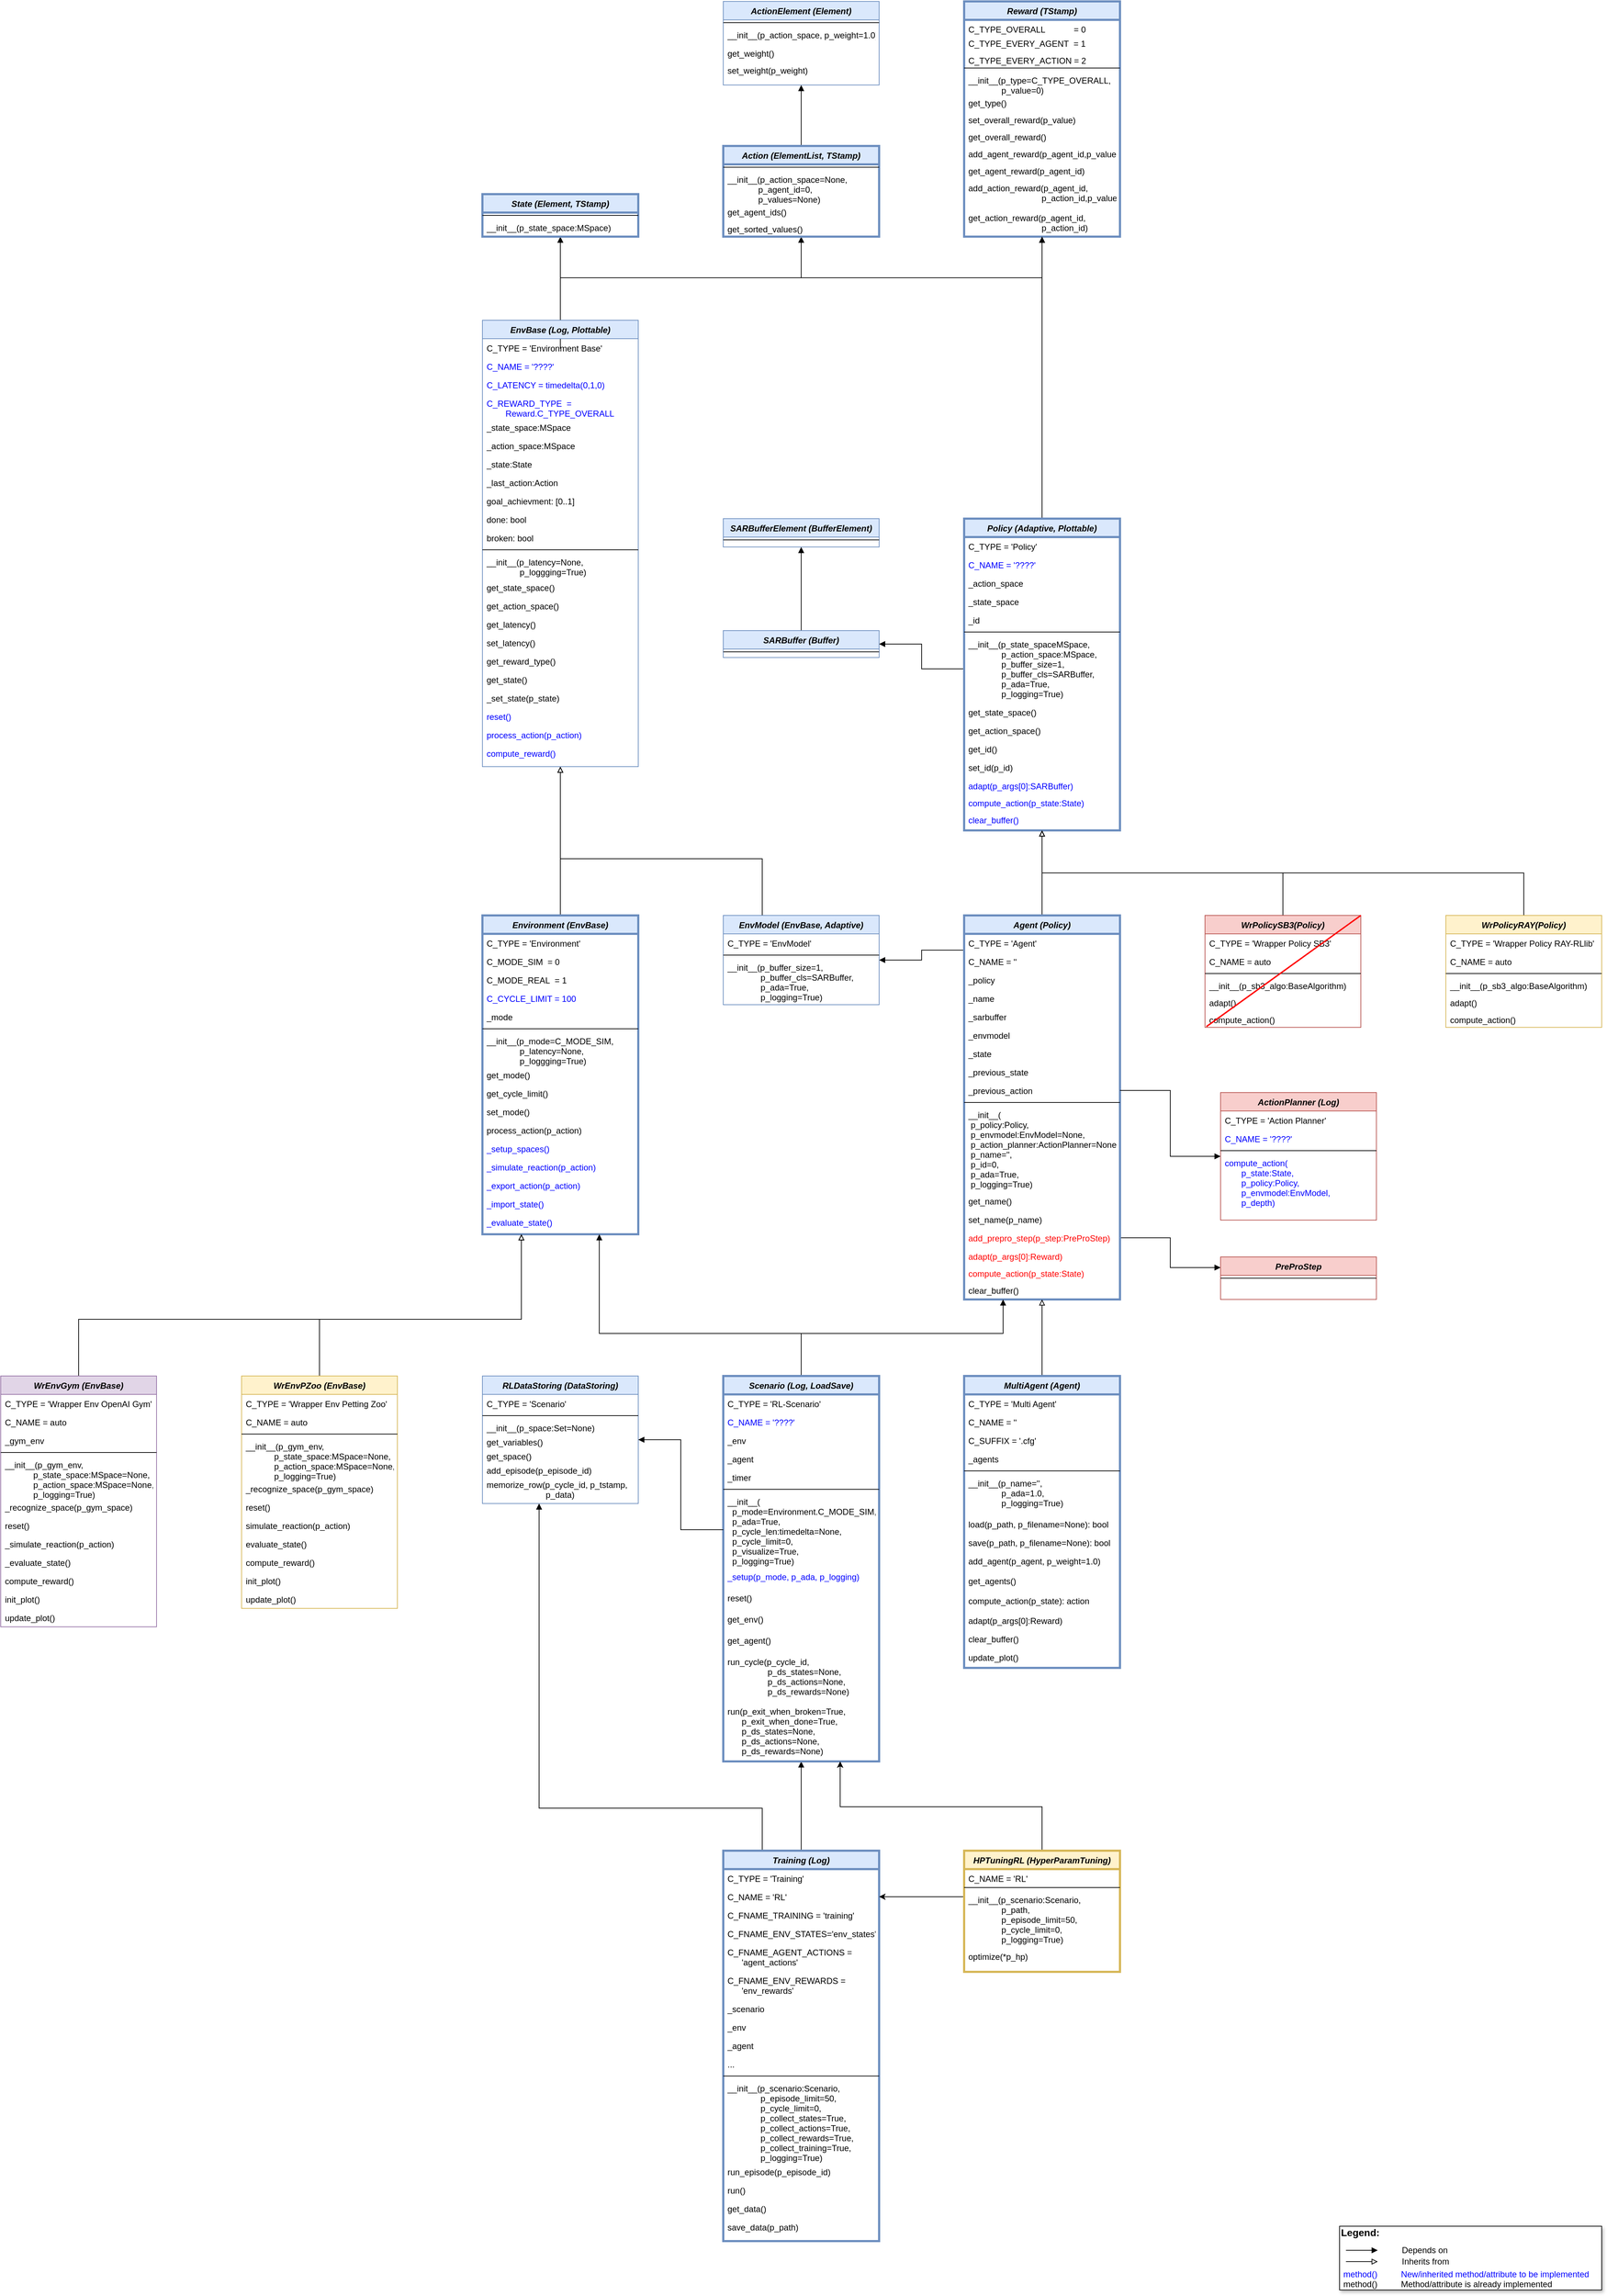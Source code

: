 <mxfile version="14.9.6" type="device"><diagram id="C5RBs43oDa-KdzZeNtuy" name="Page-1"><mxGraphModel dx="1179" dy="1209" grid="1" gridSize="10" guides="1" tooltips="1" connect="1" arrows="1" fold="1" page="1" pageScale="1" pageWidth="2336" pageHeight="1654" math="0" shadow="0"><root><mxCell id="WIyWlLk6GJQsqaUBKTNV-0"/><mxCell id="WIyWlLk6GJQsqaUBKTNV-1" parent="WIyWlLk6GJQsqaUBKTNV-0"/><mxCell id="l8fxxQWzuNtf2Rie4lWi-1" style="edgeStyle=orthogonalEdgeStyle;rounded=0;orthogonalLoop=1;jettySize=auto;html=1;entryX=0.5;entryY=1;entryDx=0;entryDy=0;endArrow=block;endFill=1;exitX=0.5;exitY=0;exitDx=0;exitDy=0;" parent="WIyWlLk6GJQsqaUBKTNV-1" source="Yf6gx2YHQmqgPu_oZxqH-0" target="LH9k-3vjjGbo0GYloCbA-0" edge="1"><mxGeometry relative="1" as="geometry"><Array as="points"><mxPoint x="828" y="430"/><mxPoint x="1168" y="430"/></Array></mxGeometry></mxCell><mxCell id="l8fxxQWzuNtf2Rie4lWi-2" style="edgeStyle=orthogonalEdgeStyle;rounded=0;orthogonalLoop=1;jettySize=auto;html=1;entryX=0.5;entryY=1;entryDx=0;entryDy=0;endArrow=block;endFill=1;exitX=0.5;exitY=0;exitDx=0;exitDy=0;" parent="WIyWlLk6GJQsqaUBKTNV-1" source="Yf6gx2YHQmqgPu_oZxqH-0" target="LH9k-3vjjGbo0GYloCbA-13" edge="1"><mxGeometry relative="1" as="geometry"><Array as="points"><mxPoint x="828" y="530"/><mxPoint x="828" y="100"/></Array></mxGeometry></mxCell><mxCell id="aODjNUWBmJmC_XnaZLUs-0" style="edgeStyle=orthogonalEdgeStyle;rounded=0;orthogonalLoop=1;jettySize=auto;html=1;endArrow=block;endFill=0;exitX=0.5;exitY=0;exitDx=0;exitDy=0;" parent="WIyWlLk6GJQsqaUBKTNV-1" source="uryo6djWwB9KvB10PPW3-9" target="Yf6gx2YHQmqgPu_oZxqH-0" edge="1"><mxGeometry relative="1" as="geometry"/></mxCell><mxCell id="uryo6djWwB9KvB10PPW3-9" value="Environment (EnvBase)" style="swimlane;fontStyle=3;align=center;verticalAlign=top;childLayout=stackLayout;horizontal=1;startSize=26;horizontalStack=0;resizeParent=1;resizeLast=0;collapsible=1;marginBottom=0;rounded=0;shadow=0;strokeWidth=3;fillColor=#dae8fc;strokeColor=#6c8ebf;" parent="WIyWlLk6GJQsqaUBKTNV-1" vertex="1"><mxGeometry x="718" y="1330" width="220" height="450" as="geometry"><mxRectangle x="230" y="140" width="160" height="26" as="alternateBounds"/></mxGeometry></mxCell><mxCell id="uryo6djWwB9KvB10PPW3-32" value="C_TYPE = 'Environment'" style="text;align=left;verticalAlign=top;spacingLeft=4;spacingRight=4;overflow=hidden;rotatable=0;points=[[0,0.5],[1,0.5]];portConstraint=eastwest;" parent="uryo6djWwB9KvB10PPW3-9" vertex="1"><mxGeometry y="26" width="220" height="26" as="geometry"/></mxCell><mxCell id="-_KgRcMrHpuuq7AKSyG--0" value="C_MODE_SIM  = 0" style="text;align=left;verticalAlign=top;spacingLeft=4;spacingRight=4;overflow=hidden;rotatable=0;points=[[0,0.5],[1,0.5]];portConstraint=eastwest;" parent="uryo6djWwB9KvB10PPW3-9" vertex="1"><mxGeometry y="52" width="220" height="26" as="geometry"/></mxCell><mxCell id="-_KgRcMrHpuuq7AKSyG--1" value="C_MODE_REAL  = 1" style="text;align=left;verticalAlign=top;spacingLeft=4;spacingRight=4;overflow=hidden;rotatable=0;points=[[0,0.5],[1,0.5]];portConstraint=eastwest;" parent="uryo6djWwB9KvB10PPW3-9" vertex="1"><mxGeometry y="78" width="220" height="26" as="geometry"/></mxCell><mxCell id="imDiJyJ-l1XG2hje_M3p-0" value="C_CYCLE_LIMIT = 100" style="text;align=left;verticalAlign=top;spacingLeft=4;spacingRight=4;overflow=hidden;rotatable=0;points=[[0,0.5],[1,0.5]];portConstraint=eastwest;fontColor=#0000FF;" parent="uryo6djWwB9KvB10PPW3-9" vertex="1"><mxGeometry y="104" width="220" height="26" as="geometry"/></mxCell><mxCell id="ZSCCG3zxtnPffm1_qAGi-7" value="_mode" style="text;align=left;verticalAlign=top;spacingLeft=4;spacingRight=4;overflow=hidden;rotatable=0;points=[[0,0.5],[1,0.5]];portConstraint=eastwest;" parent="uryo6djWwB9KvB10PPW3-9" vertex="1"><mxGeometry y="130" width="220" height="26" as="geometry"/></mxCell><mxCell id="uryo6djWwB9KvB10PPW3-10" value="" style="line;html=1;strokeWidth=1;align=left;verticalAlign=middle;spacingTop=-1;spacingLeft=3;spacingRight=3;rotatable=0;labelPosition=right;points=[];portConstraint=eastwest;" parent="uryo6djWwB9KvB10PPW3-9" vertex="1"><mxGeometry y="156" width="220" height="8" as="geometry"/></mxCell><mxCell id="uryo6djWwB9KvB10PPW3-11" value="__init__(p_mode=C_MODE_SIM, &#10;              p_latency=None,&#10;              p_loggging=True)" style="text;align=left;verticalAlign=top;spacingLeft=4;spacingRight=4;overflow=hidden;rotatable=0;points=[[0,0.5],[1,0.5]];portConstraint=eastwest;" parent="uryo6djWwB9KvB10PPW3-9" vertex="1"><mxGeometry y="164" width="220" height="48" as="geometry"/></mxCell><mxCell id="5yfbnC620Pmjm42tVEV8-1" value="get_mode()" style="text;align=left;verticalAlign=top;spacingLeft=4;spacingRight=4;overflow=hidden;rotatable=0;points=[[0,0.5],[1,0.5]];portConstraint=eastwest;" parent="uryo6djWwB9KvB10PPW3-9" vertex="1"><mxGeometry y="212" width="220" height="26" as="geometry"/></mxCell><mxCell id="eD8tcRqZ50W5BIKhDmti-2" value="get_cycle_limit()" style="text;align=left;verticalAlign=top;spacingLeft=4;spacingRight=4;overflow=hidden;rotatable=0;points=[[0,0.5],[1,0.5]];portConstraint=eastwest;" vertex="1" parent="uryo6djWwB9KvB10PPW3-9"><mxGeometry y="238" width="220" height="26" as="geometry"/></mxCell><mxCell id="-_KgRcMrHpuuq7AKSyG--7" value="set_mode()" style="text;align=left;verticalAlign=top;spacingLeft=4;spacingRight=4;overflow=hidden;rotatable=0;points=[[0,0.5],[1,0.5]];portConstraint=eastwest;" parent="uryo6djWwB9KvB10PPW3-9" vertex="1"><mxGeometry y="264" width="220" height="26" as="geometry"/></mxCell><mxCell id="7Bs1fwNeYOVR4JLh2rLF-28" value="process_action(p_action)" style="text;align=left;verticalAlign=top;spacingLeft=4;spacingRight=4;overflow=hidden;rotatable=0;points=[[0,0.5],[1,0.5]];portConstraint=eastwest;" parent="uryo6djWwB9KvB10PPW3-9" vertex="1"><mxGeometry y="290" width="220" height="26" as="geometry"/></mxCell><mxCell id="Yf6gx2YHQmqgPu_oZxqH-27" value="_setup_spaces()" style="text;align=left;verticalAlign=top;spacingLeft=4;spacingRight=4;overflow=hidden;rotatable=0;points=[[0,0.5],[1,0.5]];portConstraint=eastwest;fontColor=#0000FF;" parent="uryo6djWwB9KvB10PPW3-9" vertex="1"><mxGeometry y="316" width="220" height="26" as="geometry"/></mxCell><mxCell id="Yf6gx2YHQmqgPu_oZxqH-29" value="_simulate_reaction(p_action)" style="text;align=left;verticalAlign=top;spacingLeft=4;spacingRight=4;overflow=hidden;rotatable=0;points=[[0,0.5],[1,0.5]];portConstraint=eastwest;fontColor=#0000FF;" parent="uryo6djWwB9KvB10PPW3-9" vertex="1"><mxGeometry y="342" width="220" height="26" as="geometry"/></mxCell><mxCell id="-_KgRcMrHpuuq7AKSyG--4" value="_export_action(p_action)" style="text;align=left;verticalAlign=top;spacingLeft=4;spacingRight=4;overflow=hidden;rotatable=0;points=[[0,0.5],[1,0.5]];portConstraint=eastwest;fontColor=#0000FF;" parent="uryo6djWwB9KvB10PPW3-9" vertex="1"><mxGeometry y="368" width="220" height="26" as="geometry"/></mxCell><mxCell id="-_KgRcMrHpuuq7AKSyG--5" value="_import_state()" style="text;align=left;verticalAlign=top;spacingLeft=4;spacingRight=4;overflow=hidden;rotatable=0;points=[[0,0.5],[1,0.5]];portConstraint=eastwest;fontColor=#0000FF;" parent="uryo6djWwB9KvB10PPW3-9" vertex="1"><mxGeometry y="394" width="220" height="26" as="geometry"/></mxCell><mxCell id="yhPQVwzXou3ZDQHpda6R-2" value="_evaluate_state()" style="text;align=left;verticalAlign=top;spacingLeft=4;spacingRight=4;overflow=hidden;rotatable=0;points=[[0,0.5],[1,0.5]];portConstraint=eastwest;fontColor=#0000FF;" parent="uryo6djWwB9KvB10PPW3-9" vertex="1"><mxGeometry y="420" width="220" height="26" as="geometry"/></mxCell><mxCell id="fzcn7NdeYYND6VZh77OO-13" style="edgeStyle=orthogonalEdgeStyle;rounded=0;orthogonalLoop=1;jettySize=auto;html=1;fontColor=#FF0000;endArrow=block;endFill=0;" parent="WIyWlLk6GJQsqaUBKTNV-1" source="uryo6djWwB9KvB10PPW3-3" target="fzcn7NdeYYND6VZh77OO-0" edge="1"><mxGeometry relative="1" as="geometry"><mxPoint x="1508" y="1260" as="targetPoint"/></mxGeometry></mxCell><mxCell id="fzcn7NdeYYND6VZh77OO-33" style="edgeStyle=orthogonalEdgeStyle;rounded=0;orthogonalLoop=1;jettySize=auto;html=1;fontColor=#FF0000;endArrow=block;endFill=1;entryX=0;entryY=0.25;entryDx=0;entryDy=0;" parent="WIyWlLk6GJQsqaUBKTNV-1" source="fzcn7NdeYYND6VZh77OO-32" target="fzcn7NdeYYND6VZh77OO-24" edge="1"><mxGeometry relative="1" as="geometry"/></mxCell><mxCell id="7Bs1fwNeYOVR4JLh2rLF-42" style="edgeStyle=orthogonalEdgeStyle;rounded=0;orthogonalLoop=1;jettySize=auto;html=1;fontColor=#000000;endArrow=block;endFill=1;exitX=0;exitY=0.885;exitDx=0;exitDy=0;exitPerimeter=0;" parent="WIyWlLk6GJQsqaUBKTNV-1" source="uryo6djWwB9KvB10PPW3-26" target="QlFDinjh2P9ps6k5J07q-0" edge="1"><mxGeometry relative="1" as="geometry"/></mxCell><mxCell id="uryo6djWwB9KvB10PPW3-3" value="Agent (Policy)" style="swimlane;fontStyle=3;align=center;verticalAlign=top;childLayout=stackLayout;horizontal=1;startSize=26;horizontalStack=0;resizeParent=1;resizeLast=0;collapsible=1;marginBottom=0;rounded=0;shadow=0;strokeWidth=3;fillColor=#dae8fc;strokeColor=#6c8ebf;" parent="WIyWlLk6GJQsqaUBKTNV-1" vertex="1"><mxGeometry x="1398" y="1330" width="220" height="542" as="geometry"><mxRectangle x="230" y="140" width="160" height="26" as="alternateBounds"/></mxGeometry></mxCell><mxCell id="uryo6djWwB9KvB10PPW3-26" value="C_TYPE = 'Agent'" style="text;align=left;verticalAlign=top;spacingLeft=4;spacingRight=4;overflow=hidden;rotatable=0;points=[[0,0.5],[1,0.5]];portConstraint=eastwest;" parent="uryo6djWwB9KvB10PPW3-3" vertex="1"><mxGeometry y="26" width="220" height="26" as="geometry"/></mxCell><mxCell id="DXXfzoz4yF-kFrNSFiUq-19" value="C_NAME = ''" style="text;align=left;verticalAlign=top;spacingLeft=4;spacingRight=4;overflow=hidden;rotatable=0;points=[[0,0.5],[1,0.5]];portConstraint=eastwest;" parent="uryo6djWwB9KvB10PPW3-3" vertex="1"><mxGeometry y="52" width="220" height="26" as="geometry"/></mxCell><mxCell id="0jM2ssx_6va4lHyQYzID-3" value="_policy" style="text;align=left;verticalAlign=top;spacingLeft=4;spacingRight=4;overflow=hidden;rotatable=0;points=[[0,0.5],[1,0.5]];portConstraint=eastwest;" parent="uryo6djWwB9KvB10PPW3-3" vertex="1"><mxGeometry y="78" width="220" height="26" as="geometry"/></mxCell><mxCell id="0jM2ssx_6va4lHyQYzID-2" value="_name" style="text;align=left;verticalAlign=top;spacingLeft=4;spacingRight=4;overflow=hidden;rotatable=0;points=[[0,0.5],[1,0.5]];portConstraint=eastwest;" parent="uryo6djWwB9KvB10PPW3-3" vertex="1"><mxGeometry y="104" width="220" height="26" as="geometry"/></mxCell><mxCell id="fzcn7NdeYYND6VZh77OO-20" value="_sarbuffer" style="text;align=left;verticalAlign=top;spacingLeft=4;spacingRight=4;overflow=hidden;rotatable=0;points=[[0,0.5],[1,0.5]];portConstraint=eastwest;" parent="uryo6djWwB9KvB10PPW3-3" vertex="1"><mxGeometry y="130" width="220" height="26" as="geometry"/></mxCell><mxCell id="fzcn7NdeYYND6VZh77OO-21" value="_envmodel" style="text;align=left;verticalAlign=top;spacingLeft=4;spacingRight=4;overflow=hidden;rotatable=0;points=[[0,0.5],[1,0.5]];portConstraint=eastwest;" parent="uryo6djWwB9KvB10PPW3-3" vertex="1"><mxGeometry y="156" width="220" height="26" as="geometry"/></mxCell><mxCell id="_FIXKCYtN8RljG2YW7Z5-22" value="_state" style="text;align=left;verticalAlign=top;spacingLeft=4;spacingRight=4;overflow=hidden;rotatable=0;points=[[0,0.5],[1,0.5]];portConstraint=eastwest;" parent="uryo6djWwB9KvB10PPW3-3" vertex="1"><mxGeometry y="182" width="220" height="26" as="geometry"/></mxCell><mxCell id="_FIXKCYtN8RljG2YW7Z5-23" value="_previous_state" style="text;align=left;verticalAlign=top;spacingLeft=4;spacingRight=4;overflow=hidden;rotatable=0;points=[[0,0.5],[1,0.5]];portConstraint=eastwest;" parent="uryo6djWwB9KvB10PPW3-3" vertex="1"><mxGeometry y="208" width="220" height="26" as="geometry"/></mxCell><mxCell id="_FIXKCYtN8RljG2YW7Z5-24" value="_previous_action" style="text;align=left;verticalAlign=top;spacingLeft=4;spacingRight=4;overflow=hidden;rotatable=0;points=[[0,0.5],[1,0.5]];portConstraint=eastwest;" parent="uryo6djWwB9KvB10PPW3-3" vertex="1"><mxGeometry y="234" width="220" height="26" as="geometry"/></mxCell><mxCell id="uryo6djWwB9KvB10PPW3-5" value="" style="line;html=1;strokeWidth=1;align=left;verticalAlign=middle;spacingTop=-1;spacingLeft=3;spacingRight=3;rotatable=0;labelPosition=right;points=[];portConstraint=eastwest;" parent="uryo6djWwB9KvB10PPW3-3" vertex="1"><mxGeometry y="260" width="220" height="8" as="geometry"/></mxCell><mxCell id="0evinKG4HJtV4Gw_W4TT-0" value="__init__(&#10; p_policy:Policy,&#10; p_envmodel:EnvModel=None,&#10; p_action_planner:ActionPlanner=None,&#10; p_name='',&#10; p_id=0,&#10; p_ada=True, &#10; p_logging=True)" style="text;align=left;verticalAlign=top;spacingLeft=4;spacingRight=4;overflow=hidden;rotatable=0;points=[[0,0.5],[1,0.5]];portConstraint=eastwest;" parent="uryo6djWwB9KvB10PPW3-3" vertex="1"><mxGeometry y="268" width="220" height="122" as="geometry"/></mxCell><mxCell id="S3s7DPMJA2sokXLj8Lbh-14" value="get_name()" style="text;align=left;verticalAlign=top;spacingLeft=4;spacingRight=4;overflow=hidden;rotatable=0;points=[[0,0.5],[1,0.5]];portConstraint=eastwest;" parent="uryo6djWwB9KvB10PPW3-3" vertex="1"><mxGeometry y="390" width="220" height="26" as="geometry"/></mxCell><mxCell id="S3s7DPMJA2sokXLj8Lbh-15" value="set_name(p_name)" style="text;align=left;verticalAlign=top;spacingLeft=4;spacingRight=4;overflow=hidden;rotatable=0;points=[[0,0.5],[1,0.5]];portConstraint=eastwest;" parent="uryo6djWwB9KvB10PPW3-3" vertex="1"><mxGeometry y="416" width="220" height="26" as="geometry"/></mxCell><mxCell id="fzcn7NdeYYND6VZh77OO-32" value="add_prepro_step(p_step:PreProStep)" style="text;align=left;verticalAlign=top;spacingLeft=4;spacingRight=4;overflow=hidden;rotatable=0;points=[[0,0.5],[1,0.5]];portConstraint=eastwest;fontColor=#FF0000;labelBorderColor=none;" parent="uryo6djWwB9KvB10PPW3-3" vertex="1"><mxGeometry y="442" width="220" height="26" as="geometry"/></mxCell><mxCell id="PePU_r5agcm-SUo5WCd9-16" value="adapt(p_args[0]:Reward)" style="text;align=left;verticalAlign=top;spacingLeft=4;spacingRight=4;overflow=hidden;rotatable=0;points=[[0,0.5],[1,0.5]];portConstraint=eastwest;fontColor=#FF0000;" parent="uryo6djWwB9KvB10PPW3-3" vertex="1"><mxGeometry y="468" width="220" height="24" as="geometry"/></mxCell><mxCell id="_FIXKCYtN8RljG2YW7Z5-21" value="compute_action(p_state:State)" style="text;align=left;verticalAlign=top;spacingLeft=4;spacingRight=4;overflow=hidden;rotatable=0;points=[[0,0.5],[1,0.5]];portConstraint=eastwest;fontColor=#FF0000;" parent="uryo6djWwB9KvB10PPW3-3" vertex="1"><mxGeometry y="492" width="220" height="24" as="geometry"/></mxCell><mxCell id="4DtqPZYTRA3goChjCnZi-0" value="clear_buffer()" style="text;align=left;verticalAlign=top;spacingLeft=4;spacingRight=4;overflow=hidden;rotatable=0;points=[[0,0.5],[1,0.5]];portConstraint=eastwest;" parent="uryo6djWwB9KvB10PPW3-3" vertex="1"><mxGeometry y="516" width="220" height="26" as="geometry"/></mxCell><mxCell id="AcgAq5O65p-vqV9wwPBB-13" style="edgeStyle=orthogonalEdgeStyle;rounded=0;orthogonalLoop=1;jettySize=auto;html=1;endArrow=block;endFill=1;" parent="WIyWlLk6GJQsqaUBKTNV-1" source="413qK5m-7gCw2oWsXnlV-0" target="OlRFAT03AiurxS976OWj-10" edge="1"><mxGeometry relative="1" as="geometry"/></mxCell><mxCell id="S3s7DPMJA2sokXLj8Lbh-13" style="edgeStyle=orthogonalEdgeStyle;rounded=0;orthogonalLoop=1;jettySize=auto;html=1;endArrow=block;endFill=1;exitX=0.25;exitY=0;exitDx=0;exitDy=0;" parent="WIyWlLk6GJQsqaUBKTNV-1" source="413qK5m-7gCw2oWsXnlV-0" target="S3s7DPMJA2sokXLj8Lbh-3" edge="1"><mxGeometry relative="1" as="geometry"><Array as="points"><mxPoint x="1113" y="2590"/><mxPoint x="798" y="2590"/></Array></mxGeometry></mxCell><mxCell id="413qK5m-7gCw2oWsXnlV-0" value="Training (Log)" style="swimlane;fontStyle=3;align=center;verticalAlign=top;childLayout=stackLayout;horizontal=1;startSize=26;horizontalStack=0;resizeParent=1;resizeLast=0;collapsible=1;marginBottom=0;rounded=0;shadow=0;strokeWidth=3;fillColor=#dae8fc;strokeColor=#6c8ebf;" parent="WIyWlLk6GJQsqaUBKTNV-1" vertex="1"><mxGeometry x="1058" y="2650" width="220" height="551" as="geometry"><mxRectangle x="230" y="140" width="160" height="26" as="alternateBounds"/></mxGeometry></mxCell><mxCell id="413qK5m-7gCw2oWsXnlV-1" value="C_TYPE = 'Training'" style="text;align=left;verticalAlign=top;spacingLeft=4;spacingRight=4;overflow=hidden;rotatable=0;points=[[0,0.5],[1,0.5]];portConstraint=eastwest;" parent="413qK5m-7gCw2oWsXnlV-0" vertex="1"><mxGeometry y="26" width="220" height="26" as="geometry"/></mxCell><mxCell id="_FIXKCYtN8RljG2YW7Z5-12" value="C_NAME = 'RL'" style="text;align=left;verticalAlign=top;spacingLeft=4;spacingRight=4;overflow=hidden;rotatable=0;points=[[0,0.5],[1,0.5]];portConstraint=eastwest;" parent="413qK5m-7gCw2oWsXnlV-0" vertex="1"><mxGeometry y="52" width="220" height="26" as="geometry"/></mxCell><mxCell id="_FIXKCYtN8RljG2YW7Z5-13" value="C_FNAME_TRAINING = 'training'" style="text;align=left;verticalAlign=top;spacingLeft=4;spacingRight=4;overflow=hidden;rotatable=0;points=[[0,0.5],[1,0.5]];portConstraint=eastwest;" parent="413qK5m-7gCw2oWsXnlV-0" vertex="1"><mxGeometry y="78" width="220" height="26" as="geometry"/></mxCell><mxCell id="_FIXKCYtN8RljG2YW7Z5-16" value="C_FNAME_ENV_STATES='env_states'" style="text;align=left;verticalAlign=top;spacingLeft=4;spacingRight=4;overflow=hidden;rotatable=0;points=[[0,0.5],[1,0.5]];portConstraint=eastwest;" parent="413qK5m-7gCw2oWsXnlV-0" vertex="1"><mxGeometry y="104" width="220" height="26" as="geometry"/></mxCell><mxCell id="_FIXKCYtN8RljG2YW7Z5-14" value="C_FNAME_AGENT_ACTIONS = &#10;      'agent_actions'" style="text;align=left;verticalAlign=top;spacingLeft=4;spacingRight=4;overflow=hidden;rotatable=0;points=[[0,0.5],[1,0.5]];portConstraint=eastwest;" parent="413qK5m-7gCw2oWsXnlV-0" vertex="1"><mxGeometry y="130" width="220" height="40" as="geometry"/></mxCell><mxCell id="_FIXKCYtN8RljG2YW7Z5-15" value="C_FNAME_ENV_REWARDS = &#10;      'env_rewards'" style="text;align=left;verticalAlign=top;spacingLeft=4;spacingRight=4;overflow=hidden;rotatable=0;points=[[0,0.5],[1,0.5]];portConstraint=eastwest;" parent="413qK5m-7gCw2oWsXnlV-0" vertex="1"><mxGeometry y="170" width="220" height="40" as="geometry"/></mxCell><mxCell id="G7xrx7ke2DHZ6BEwCTu4-1" value="_scenario" style="text;align=left;verticalAlign=top;spacingLeft=4;spacingRight=4;overflow=hidden;rotatable=0;points=[[0,0.5],[1,0.5]];portConstraint=eastwest;" parent="413qK5m-7gCw2oWsXnlV-0" vertex="1"><mxGeometry y="210" width="220" height="26" as="geometry"/></mxCell><mxCell id="_FIXKCYtN8RljG2YW7Z5-18" value="_env" style="text;align=left;verticalAlign=top;spacingLeft=4;spacingRight=4;overflow=hidden;rotatable=0;points=[[0,0.5],[1,0.5]];portConstraint=eastwest;" parent="413qK5m-7gCw2oWsXnlV-0" vertex="1"><mxGeometry y="236" width="220" height="26" as="geometry"/></mxCell><mxCell id="_FIXKCYtN8RljG2YW7Z5-19" value="_agent" style="text;align=left;verticalAlign=top;spacingLeft=4;spacingRight=4;overflow=hidden;rotatable=0;points=[[0,0.5],[1,0.5]];portConstraint=eastwest;" parent="413qK5m-7gCw2oWsXnlV-0" vertex="1"><mxGeometry y="262" width="220" height="26" as="geometry"/></mxCell><mxCell id="_FIXKCYtN8RljG2YW7Z5-20" value="..." style="text;align=left;verticalAlign=top;spacingLeft=4;spacingRight=4;overflow=hidden;rotatable=0;points=[[0,0.5],[1,0.5]];portConstraint=eastwest;" parent="413qK5m-7gCw2oWsXnlV-0" vertex="1"><mxGeometry y="288" width="220" height="26" as="geometry"/></mxCell><mxCell id="413qK5m-7gCw2oWsXnlV-2" value="" style="line;html=1;strokeWidth=1;align=left;verticalAlign=middle;spacingTop=-1;spacingLeft=3;spacingRight=3;rotatable=0;labelPosition=right;points=[];portConstraint=eastwest;" parent="413qK5m-7gCw2oWsXnlV-0" vertex="1"><mxGeometry y="314" width="220" height="8" as="geometry"/></mxCell><mxCell id="413qK5m-7gCw2oWsXnlV-3" value="__init__(p_scenario:Scenario, &#10;              p_episode_limit=50,&#10;              p_cycle_limit=0, &#10;              p_collect_states=True,&#10;              p_collect_actions=True,&#10;              p_collect_rewards=True,&#10;              p_collect_training=True,&#10;              p_logging=True)" style="text;align=left;verticalAlign=top;spacingLeft=4;spacingRight=4;overflow=hidden;rotatable=0;points=[[0,0.5],[1,0.5]];portConstraint=eastwest;" parent="413qK5m-7gCw2oWsXnlV-0" vertex="1"><mxGeometry y="322" width="220" height="118" as="geometry"/></mxCell><mxCell id="G7xrx7ke2DHZ6BEwCTu4-3" value="run_episode(p_episode_id)" style="text;align=left;verticalAlign=top;spacingLeft=4;spacingRight=4;overflow=hidden;rotatable=0;points=[[0,0.5],[1,0.5]];portConstraint=eastwest;" parent="413qK5m-7gCw2oWsXnlV-0" vertex="1"><mxGeometry y="440" width="220" height="26" as="geometry"/></mxCell><mxCell id="G7xrx7ke2DHZ6BEwCTu4-4" value="run()" style="text;align=left;verticalAlign=top;spacingLeft=4;spacingRight=4;overflow=hidden;rotatable=0;points=[[0,0.5],[1,0.5]];portConstraint=eastwest;" parent="413qK5m-7gCw2oWsXnlV-0" vertex="1"><mxGeometry y="466" width="220" height="26" as="geometry"/></mxCell><mxCell id="G7xrx7ke2DHZ6BEwCTu4-5" value="get_data()" style="text;align=left;verticalAlign=top;spacingLeft=4;spacingRight=4;overflow=hidden;rotatable=0;points=[[0,0.5],[1,0.5]];portConstraint=eastwest;" parent="413qK5m-7gCw2oWsXnlV-0" vertex="1"><mxGeometry y="492" width="220" height="26" as="geometry"/></mxCell><mxCell id="S3s7DPMJA2sokXLj8Lbh-17" value="save_data(p_path)" style="text;align=left;verticalAlign=top;spacingLeft=4;spacingRight=4;overflow=hidden;rotatable=0;points=[[0,0.5],[1,0.5]];portConstraint=eastwest;" parent="413qK5m-7gCw2oWsXnlV-0" vertex="1"><mxGeometry y="518" width="220" height="26" as="geometry"/></mxCell><mxCell id="aODjNUWBmJmC_XnaZLUs-5" style="edgeStyle=orthogonalEdgeStyle;rounded=0;orthogonalLoop=1;jettySize=auto;html=1;entryX=0.25;entryY=1;entryDx=0;entryDy=0;endArrow=block;endFill=1;exitX=0.5;exitY=0;exitDx=0;exitDy=0;" parent="WIyWlLk6GJQsqaUBKTNV-1" source="OlRFAT03AiurxS976OWj-10" target="uryo6djWwB9KvB10PPW3-3" edge="1"><mxGeometry relative="1" as="geometry"><Array as="points"><mxPoint x="1168" y="1920"/><mxPoint x="1453" y="1920"/></Array></mxGeometry></mxCell><mxCell id="7Bs1fwNeYOVR4JLh2rLF-30" style="edgeStyle=orthogonalEdgeStyle;rounded=0;orthogonalLoop=1;jettySize=auto;html=1;fontColor=#000000;endArrow=block;endFill=1;exitX=0.5;exitY=0;exitDx=0;exitDy=0;entryX=0.75;entryY=1;entryDx=0;entryDy=0;" parent="WIyWlLk6GJQsqaUBKTNV-1" source="OlRFAT03AiurxS976OWj-10" target="uryo6djWwB9KvB10PPW3-9" edge="1"><mxGeometry relative="1" as="geometry"><Array as="points"><mxPoint x="1168" y="1920"/><mxPoint x="883" y="1920"/></Array></mxGeometry></mxCell><mxCell id="OlRFAT03AiurxS976OWj-10" value="Scenario (Log, LoadSave)" style="swimlane;fontStyle=3;align=center;verticalAlign=top;childLayout=stackLayout;horizontal=1;startSize=26;horizontalStack=0;resizeParent=1;resizeLast=0;collapsible=1;marginBottom=0;rounded=0;shadow=0;strokeWidth=3;fillColor=#dae8fc;strokeColor=#6c8ebf;" parent="WIyWlLk6GJQsqaUBKTNV-1" vertex="1"><mxGeometry x="1058" y="1980" width="220" height="544" as="geometry"><mxRectangle x="230" y="140" width="160" height="26" as="alternateBounds"/></mxGeometry></mxCell><mxCell id="OlRFAT03AiurxS976OWj-11" value="C_TYPE = 'RL-Scenario'" style="text;align=left;verticalAlign=top;spacingLeft=4;spacingRight=4;overflow=hidden;rotatable=0;points=[[0,0.5],[1,0.5]];portConstraint=eastwest;" parent="OlRFAT03AiurxS976OWj-10" vertex="1"><mxGeometry y="26" width="220" height="26" as="geometry"/></mxCell><mxCell id="aODjNUWBmJmC_XnaZLUs-7" value="C_NAME = '????'" style="text;align=left;verticalAlign=top;spacingLeft=4;spacingRight=4;overflow=hidden;rotatable=0;points=[[0,0.5],[1,0.5]];portConstraint=eastwest;fontColor=#0000FF;" parent="OlRFAT03AiurxS976OWj-10" vertex="1"><mxGeometry y="52" width="220" height="26" as="geometry"/></mxCell><mxCell id="aODjNUWBmJmC_XnaZLUs-8" value="_env" style="text;align=left;verticalAlign=top;spacingLeft=4;spacingRight=4;overflow=hidden;rotatable=0;points=[[0,0.5],[1,0.5]];portConstraint=eastwest;" parent="OlRFAT03AiurxS976OWj-10" vertex="1"><mxGeometry y="78" width="220" height="26" as="geometry"/></mxCell><mxCell id="aODjNUWBmJmC_XnaZLUs-9" value="_agent" style="text;align=left;verticalAlign=top;spacingLeft=4;spacingRight=4;overflow=hidden;rotatable=0;points=[[0,0.5],[1,0.5]];portConstraint=eastwest;" parent="OlRFAT03AiurxS976OWj-10" vertex="1"><mxGeometry y="104" width="220" height="26" as="geometry"/></mxCell><mxCell id="_FIXKCYtN8RljG2YW7Z5-25" value="_timer" style="text;align=left;verticalAlign=top;spacingLeft=4;spacingRight=4;overflow=hidden;rotatable=0;points=[[0,0.5],[1,0.5]];portConstraint=eastwest;" parent="OlRFAT03AiurxS976OWj-10" vertex="1"><mxGeometry y="130" width="220" height="26" as="geometry"/></mxCell><mxCell id="OlRFAT03AiurxS976OWj-12" value="" style="line;html=1;strokeWidth=1;align=left;verticalAlign=middle;spacingTop=-1;spacingLeft=3;spacingRight=3;rotatable=0;labelPosition=right;points=[];portConstraint=eastwest;" parent="OlRFAT03AiurxS976OWj-10" vertex="1"><mxGeometry y="156" width="220" height="8" as="geometry"/></mxCell><mxCell id="OlRFAT03AiurxS976OWj-13" value="__init__(&#10;  p_mode=Environment.C_MODE_SIM,&#10;  p_ada=True, &#10;  p_cycle_len:timedelta=None,&#10;  p_cycle_limit=0,&#10;  p_visualize=True,&#10;  p_logging=True)" style="text;align=left;verticalAlign=top;spacingLeft=4;spacingRight=4;overflow=hidden;rotatable=0;points=[[0,0.5],[1,0.5]];portConstraint=eastwest;" parent="OlRFAT03AiurxS976OWj-10" vertex="1"><mxGeometry y="164" width="220" height="106" as="geometry"/></mxCell><mxCell id="aODjNUWBmJmC_XnaZLUs-10" value="_setup(p_mode, p_ada, p_logging)" style="text;align=left;verticalAlign=top;spacingLeft=4;spacingRight=4;overflow=hidden;rotatable=0;points=[[0,0.5],[1,0.5]];portConstraint=eastwest;fontColor=#0000FF;" parent="OlRFAT03AiurxS976OWj-10" vertex="1"><mxGeometry y="270" width="220" height="30" as="geometry"/></mxCell><mxCell id="G7xrx7ke2DHZ6BEwCTu4-6" value="reset()" style="text;align=left;verticalAlign=top;spacingLeft=4;spacingRight=4;overflow=hidden;rotatable=0;points=[[0,0.5],[1,0.5]];portConstraint=eastwest;" parent="OlRFAT03AiurxS976OWj-10" vertex="1"><mxGeometry y="300" width="220" height="30" as="geometry"/></mxCell><mxCell id="MwD3EyU6tyU_tX0KKc6s-1" value="get_env()" style="text;align=left;verticalAlign=top;spacingLeft=4;spacingRight=4;overflow=hidden;rotatable=0;points=[[0,0.5],[1,0.5]];portConstraint=eastwest;" parent="OlRFAT03AiurxS976OWj-10" vertex="1"><mxGeometry y="330" width="220" height="30" as="geometry"/></mxCell><mxCell id="MwD3EyU6tyU_tX0KKc6s-2" value="get_agent()" style="text;align=left;verticalAlign=top;spacingLeft=4;spacingRight=4;overflow=hidden;rotatable=0;points=[[0,0.5],[1,0.5]];portConstraint=eastwest;" parent="OlRFAT03AiurxS976OWj-10" vertex="1"><mxGeometry y="360" width="220" height="30" as="geometry"/></mxCell><mxCell id="OlRFAT03AiurxS976OWj-14" value="run_cycle(p_cycle_id,&#10;                 p_ds_states=None,&#10;                 p_ds_actions=None,&#10;                 p_ds_rewards=None)" style="text;align=left;verticalAlign=top;spacingLeft=4;spacingRight=4;overflow=hidden;rotatable=0;points=[[0,0.5],[1,0.5]];portConstraint=eastwest;" parent="OlRFAT03AiurxS976OWj-10" vertex="1"><mxGeometry y="390" width="220" height="70" as="geometry"/></mxCell><mxCell id="UrbN1Tur-M93fsIGb5SQ-11" value="run(p_exit_when_broken=True,&#10;      p_exit_when_done=True,&#10;      p_ds_states=None,&#10;      p_ds_actions=None,&#10;      p_ds_rewards=None)" style="text;align=left;verticalAlign=top;spacingLeft=4;spacingRight=4;overflow=hidden;rotatable=0;points=[[0,0.5],[1,0.5]];portConstraint=eastwest;" parent="OlRFAT03AiurxS976OWj-10" vertex="1"><mxGeometry y="460" width="220" height="84" as="geometry"/></mxCell><mxCell id="eD8tcRqZ50W5BIKhDmti-3" style="edgeStyle=orthogonalEdgeStyle;rounded=0;orthogonalLoop=1;jettySize=auto;html=1;fontColor=#0000FF;endArrow=block;endFill=0;exitX=0.5;exitY=0;exitDx=0;exitDy=0;entryX=0.25;entryY=1;entryDx=0;entryDy=0;" edge="1" parent="WIyWlLk6GJQsqaUBKTNV-1" source="AcgAq5O65p-vqV9wwPBB-0" target="uryo6djWwB9KvB10PPW3-9"><mxGeometry relative="1" as="geometry"><mxPoint x="828" y="1810" as="targetPoint"/><Array as="points"><mxPoint x="148" y="1900"/><mxPoint x="773" y="1900"/></Array></mxGeometry></mxCell><mxCell id="AcgAq5O65p-vqV9wwPBB-0" value="WrEnvGym (EnvBase)" style="swimlane;fontStyle=3;align=center;verticalAlign=top;childLayout=stackLayout;horizontal=1;startSize=26;horizontalStack=0;resizeParent=1;resizeLast=0;collapsible=1;marginBottom=0;rounded=0;shadow=0;strokeWidth=1;fillColor=#e1d5e7;strokeColor=#9673a6;" parent="WIyWlLk6GJQsqaUBKTNV-1" vertex="1"><mxGeometry x="38" y="1980" width="220" height="354" as="geometry"><mxRectangle x="230" y="140" width="160" height="26" as="alternateBounds"/></mxGeometry></mxCell><mxCell id="AcgAq5O65p-vqV9wwPBB-1" value="C_TYPE = 'Wrapper Env OpenAI Gym'" style="text;align=left;verticalAlign=top;spacingLeft=4;spacingRight=4;overflow=hidden;rotatable=0;points=[[0,0.5],[1,0.5]];portConstraint=eastwest;" parent="AcgAq5O65p-vqV9wwPBB-0" vertex="1"><mxGeometry y="26" width="220" height="26" as="geometry"/></mxCell><mxCell id="7Bs1fwNeYOVR4JLh2rLF-38" value="C_NAME = auto" style="text;align=left;verticalAlign=top;spacingLeft=4;spacingRight=4;overflow=hidden;rotatable=0;points=[[0,0.5],[1,0.5]];portConstraint=eastwest;" parent="AcgAq5O65p-vqV9wwPBB-0" vertex="1"><mxGeometry y="52" width="220" height="26" as="geometry"/></mxCell><mxCell id="4DtqPZYTRA3goChjCnZi-3" value="_gym_env" style="text;align=left;verticalAlign=top;spacingLeft=4;spacingRight=4;overflow=hidden;rotatable=0;points=[[0,0.5],[1,0.5]];portConstraint=eastwest;" parent="AcgAq5O65p-vqV9wwPBB-0" vertex="1"><mxGeometry y="78" width="220" height="26" as="geometry"/></mxCell><mxCell id="AcgAq5O65p-vqV9wwPBB-3" value="" style="line;html=1;strokeWidth=1;align=left;verticalAlign=middle;spacingTop=-1;spacingLeft=3;spacingRight=3;rotatable=0;labelPosition=right;points=[];portConstraint=eastwest;" parent="AcgAq5O65p-vqV9wwPBB-0" vertex="1"><mxGeometry y="104" width="220" height="8" as="geometry"/></mxCell><mxCell id="AcgAq5O65p-vqV9wwPBB-11" value="__init__(p_gym_env,&#10;            p_state_space:MSpace=None,&#10;            p_action_space:MSpace=None,&#10;            p_logging=True)" style="text;align=left;verticalAlign=top;spacingLeft=4;spacingRight=4;overflow=hidden;rotatable=0;points=[[0,0.5],[1,0.5]];portConstraint=eastwest;" parent="AcgAq5O65p-vqV9wwPBB-0" vertex="1"><mxGeometry y="112" width="220" height="60" as="geometry"/></mxCell><mxCell id="Iq6b-8M8MPqUiFy5gVtH-0" value="_recognize_space(p_gym_space)" style="text;align=left;verticalAlign=top;spacingLeft=4;spacingRight=4;overflow=hidden;rotatable=0;points=[[0,0.5],[1,0.5]];portConstraint=eastwest;" parent="AcgAq5O65p-vqV9wwPBB-0" vertex="1"><mxGeometry y="172" width="220" height="26" as="geometry"/></mxCell><mxCell id="UrbN1Tur-M93fsIGb5SQ-6" value="reset()" style="text;align=left;verticalAlign=top;spacingLeft=4;spacingRight=4;overflow=hidden;rotatable=0;points=[[0,0.5],[1,0.5]];portConstraint=eastwest;" parent="AcgAq5O65p-vqV9wwPBB-0" vertex="1"><mxGeometry y="198" width="220" height="26" as="geometry"/></mxCell><mxCell id="UrbN1Tur-M93fsIGb5SQ-7" value="_simulate_reaction(p_action)" style="text;align=left;verticalAlign=top;spacingLeft=4;spacingRight=4;overflow=hidden;rotatable=0;points=[[0,0.5],[1,0.5]];portConstraint=eastwest;" parent="AcgAq5O65p-vqV9wwPBB-0" vertex="1"><mxGeometry y="224" width="220" height="26" as="geometry"/></mxCell><mxCell id="UrbN1Tur-M93fsIGb5SQ-8" value="_evaluate_state()" style="text;align=left;verticalAlign=top;spacingLeft=4;spacingRight=4;overflow=hidden;rotatable=0;points=[[0,0.5],[1,0.5]];portConstraint=eastwest;" parent="AcgAq5O65p-vqV9wwPBB-0" vertex="1"><mxGeometry y="250" width="220" height="26" as="geometry"/></mxCell><mxCell id="Gpe55Fx22_sqiFUvzNTz-4" value="compute_reward()" style="text;align=left;verticalAlign=top;spacingLeft=4;spacingRight=4;overflow=hidden;rotatable=0;points=[[0,0.5],[1,0.5]];portConstraint=eastwest;" parent="AcgAq5O65p-vqV9wwPBB-0" vertex="1"><mxGeometry y="276" width="220" height="26" as="geometry"/></mxCell><mxCell id="UrbN1Tur-M93fsIGb5SQ-10" value="init_plot()" style="text;align=left;verticalAlign=top;spacingLeft=4;spacingRight=4;overflow=hidden;rotatable=0;points=[[0,0.5],[1,0.5]];portConstraint=eastwest;" parent="AcgAq5O65p-vqV9wwPBB-0" vertex="1"><mxGeometry y="302" width="220" height="26" as="geometry"/></mxCell><mxCell id="yhPQVwzXou3ZDQHpda6R-0" value="update_plot()" style="text;align=left;verticalAlign=top;spacingLeft=4;spacingRight=4;overflow=hidden;rotatable=0;points=[[0,0.5],[1,0.5]];portConstraint=eastwest;" parent="AcgAq5O65p-vqV9wwPBB-0" vertex="1"><mxGeometry y="328" width="220" height="26" as="geometry"/></mxCell><mxCell id="aODjNUWBmJmC_XnaZLUs-4" style="edgeStyle=orthogonalEdgeStyle;rounded=0;orthogonalLoop=1;jettySize=auto;html=1;endArrow=block;endFill=0;" parent="WIyWlLk6GJQsqaUBKTNV-1" source="xGexZfv84qTMhOlzufpW-0" target="uryo6djWwB9KvB10PPW3-3" edge="1"><mxGeometry relative="1" as="geometry"><mxPoint x="1508" y="1950" as="targetPoint"/></mxGeometry></mxCell><mxCell id="xGexZfv84qTMhOlzufpW-0" value="MultiAgent (Agent)" style="swimlane;fontStyle=3;align=center;verticalAlign=top;childLayout=stackLayout;horizontal=1;startSize=26;horizontalStack=0;resizeParent=1;resizeLast=0;collapsible=1;marginBottom=0;rounded=0;shadow=0;strokeWidth=3;fillColor=#dae8fc;strokeColor=#6c8ebf;" parent="WIyWlLk6GJQsqaUBKTNV-1" vertex="1"><mxGeometry x="1398" y="1980" width="220" height="412" as="geometry"><mxRectangle x="230" y="140" width="160" height="26" as="alternateBounds"/></mxGeometry></mxCell><mxCell id="xGexZfv84qTMhOlzufpW-1" value="C_TYPE = 'Multi Agent'" style="text;align=left;verticalAlign=top;spacingLeft=4;spacingRight=4;overflow=hidden;rotatable=0;points=[[0,0.5],[1,0.5]];portConstraint=eastwest;" parent="xGexZfv84qTMhOlzufpW-0" vertex="1"><mxGeometry y="26" width="220" height="26" as="geometry"/></mxCell><mxCell id="CH9CM9-ToVDqBdHZXV55-0" value="C_NAME = ''" style="text;align=left;verticalAlign=top;spacingLeft=4;spacingRight=4;overflow=hidden;rotatable=0;points=[[0,0.5],[1,0.5]];portConstraint=eastwest;" parent="xGexZfv84qTMhOlzufpW-0" vertex="1"><mxGeometry y="52" width="220" height="26" as="geometry"/></mxCell><mxCell id="PePU_r5agcm-SUo5WCd9-13" value="C_SUFFIX = '.cfg'" style="text;align=left;verticalAlign=top;spacingLeft=4;spacingRight=4;overflow=hidden;rotatable=0;points=[[0,0.5],[1,0.5]];portConstraint=eastwest;" parent="xGexZfv84qTMhOlzufpW-0" vertex="1"><mxGeometry y="78" width="220" height="26" as="geometry"/></mxCell><mxCell id="xGexZfv84qTMhOlzufpW-3" value="_agents" style="text;align=left;verticalAlign=top;spacingLeft=4;spacingRight=4;overflow=hidden;rotatable=0;points=[[0,0.5],[1,0.5]];portConstraint=eastwest;" parent="xGexZfv84qTMhOlzufpW-0" vertex="1"><mxGeometry y="104" width="220" height="26" as="geometry"/></mxCell><mxCell id="xGexZfv84qTMhOlzufpW-5" value="" style="line;html=1;strokeWidth=1;align=left;verticalAlign=middle;spacingTop=-1;spacingLeft=3;spacingRight=3;rotatable=0;labelPosition=right;points=[];portConstraint=eastwest;" parent="xGexZfv84qTMhOlzufpW-0" vertex="1"><mxGeometry y="130" width="220" height="8" as="geometry"/></mxCell><mxCell id="U9IvZigRBIo9GCfKcrzh-0" value="__init__(p_name='',&#10;              p_ada=1.0,&#10;              p_logging=True)" style="text;align=left;verticalAlign=top;spacingLeft=4;spacingRight=4;overflow=hidden;rotatable=0;points=[[0,0.5],[1,0.5]];portConstraint=eastwest;" parent="xGexZfv84qTMhOlzufpW-0" vertex="1"><mxGeometry y="138" width="220" height="58" as="geometry"/></mxCell><mxCell id="xGexZfv84qTMhOlzufpW-7" value="load(p_path, p_filename=None): bool" style="text;align=left;verticalAlign=top;spacingLeft=4;spacingRight=4;overflow=hidden;rotatable=0;points=[[0,0.5],[1,0.5]];portConstraint=eastwest;" parent="xGexZfv84qTMhOlzufpW-0" vertex="1"><mxGeometry y="196" width="220" height="26" as="geometry"/></mxCell><mxCell id="xGexZfv84qTMhOlzufpW-8" value="save(p_path, p_filename=None): bool" style="text;align=left;verticalAlign=top;spacingLeft=4;spacingRight=4;overflow=hidden;rotatable=0;points=[[0,0.5],[1,0.5]];portConstraint=eastwest;" parent="xGexZfv84qTMhOlzufpW-0" vertex="1"><mxGeometry y="222" width="220" height="26" as="geometry"/></mxCell><mxCell id="xGexZfv84qTMhOlzufpW-9" value="add_agent(p_agent, p_weight=1.0)" style="text;align=left;verticalAlign=top;spacingLeft=4;spacingRight=4;overflow=hidden;rotatable=0;points=[[0,0.5],[1,0.5]];portConstraint=eastwest;" parent="xGexZfv84qTMhOlzufpW-0" vertex="1"><mxGeometry y="248" width="220" height="28" as="geometry"/></mxCell><mxCell id="PePU_r5agcm-SUo5WCd9-14" value="get_agents()" style="text;align=left;verticalAlign=top;spacingLeft=4;spacingRight=4;overflow=hidden;rotatable=0;points=[[0,0.5],[1,0.5]];portConstraint=eastwest;" parent="xGexZfv84qTMhOlzufpW-0" vertex="1"><mxGeometry y="276" width="220" height="28" as="geometry"/></mxCell><mxCell id="xGexZfv84qTMhOlzufpW-12" value="compute_action(p_state): action" style="text;align=left;verticalAlign=top;spacingLeft=4;spacingRight=4;overflow=hidden;rotatable=0;points=[[0,0.5],[1,0.5]];portConstraint=eastwest;" parent="xGexZfv84qTMhOlzufpW-0" vertex="1"><mxGeometry y="304" width="220" height="28" as="geometry"/></mxCell><mxCell id="xGexZfv84qTMhOlzufpW-11" value="adapt(p_args[0]:Reward)" style="text;align=left;verticalAlign=top;spacingLeft=4;spacingRight=4;overflow=hidden;rotatable=0;points=[[0,0.5],[1,0.5]];portConstraint=eastwest;" parent="xGexZfv84qTMhOlzufpW-0" vertex="1"><mxGeometry y="332" width="220" height="26" as="geometry"/></mxCell><mxCell id="4DtqPZYTRA3goChjCnZi-2" value="clear_buffer()" style="text;align=left;verticalAlign=top;spacingLeft=4;spacingRight=4;overflow=hidden;rotatable=0;points=[[0,0.5],[1,0.5]];portConstraint=eastwest;" parent="xGexZfv84qTMhOlzufpW-0" vertex="1"><mxGeometry y="358" width="220" height="26" as="geometry"/></mxCell><mxCell id="vezM6zFXvCsxqMvP5zFj-0" value="update_plot()" style="text;align=left;verticalAlign=top;spacingLeft=4;spacingRight=4;overflow=hidden;rotatable=0;points=[[0,0.5],[1,0.5]];portConstraint=eastwest;" parent="xGexZfv84qTMhOlzufpW-0" vertex="1"><mxGeometry y="384" width="220" height="28" as="geometry"/></mxCell><mxCell id="ado_M-dr3WUVXcom1yO_-5" style="edgeStyle=orthogonalEdgeStyle;rounded=0;orthogonalLoop=1;jettySize=auto;html=1;entryX=0.5;entryY=1;entryDx=0;entryDy=0;endArrow=block;endFill=1;" parent="WIyWlLk6GJQsqaUBKTNV-1" source="LH9k-3vjjGbo0GYloCbA-0" target="ado_M-dr3WUVXcom1yO_-1" edge="1"><mxGeometry relative="1" as="geometry"/></mxCell><mxCell id="LH9k-3vjjGbo0GYloCbA-0" value="Action (ElementList, TStamp)" style="swimlane;fontStyle=3;align=center;verticalAlign=top;childLayout=stackLayout;horizontal=1;startSize=26;horizontalStack=0;resizeParent=1;resizeLast=0;collapsible=1;marginBottom=0;rounded=0;shadow=0;strokeWidth=3;fillColor=#dae8fc;strokeColor=#6c8ebf;" parent="WIyWlLk6GJQsqaUBKTNV-1" vertex="1"><mxGeometry x="1058" y="244" width="220" height="128" as="geometry"><mxRectangle x="230" y="140" width="160" height="26" as="alternateBounds"/></mxGeometry></mxCell><mxCell id="LH9k-3vjjGbo0GYloCbA-5" value="" style="line;html=1;strokeWidth=1;align=left;verticalAlign=middle;spacingTop=-1;spacingLeft=3;spacingRight=3;rotatable=0;labelPosition=right;points=[];portConstraint=eastwest;" parent="LH9k-3vjjGbo0GYloCbA-0" vertex="1"><mxGeometry y="26" width="220" height="8" as="geometry"/></mxCell><mxCell id="ado_M-dr3WUVXcom1yO_-0" value="__init__(p_action_space=None,&#10;             p_agent_id=0,&#10;             p_values=None)" style="text;align=left;verticalAlign=top;spacingLeft=4;spacingRight=4;overflow=hidden;rotatable=0;points=[[0,0.5],[1,0.5]];portConstraint=eastwest;" parent="LH9k-3vjjGbo0GYloCbA-0" vertex="1"><mxGeometry y="34" width="220" height="46" as="geometry"/></mxCell><mxCell id="ado_M-dr3WUVXcom1yO_-7" value="get_agent_ids()" style="text;align=left;verticalAlign=top;spacingLeft=4;spacingRight=4;overflow=hidden;rotatable=0;points=[[0,0.5],[1,0.5]];portConstraint=eastwest;" parent="LH9k-3vjjGbo0GYloCbA-0" vertex="1"><mxGeometry y="80" width="220" height="24" as="geometry"/></mxCell><mxCell id="Gpe55Fx22_sqiFUvzNTz-5" value="get_sorted_values()" style="text;align=left;verticalAlign=top;spacingLeft=4;spacingRight=4;overflow=hidden;rotatable=0;points=[[0,0.5],[1,0.5]];portConstraint=eastwest;" parent="LH9k-3vjjGbo0GYloCbA-0" vertex="1"><mxGeometry y="104" width="220" height="24" as="geometry"/></mxCell><mxCell id="LH9k-3vjjGbo0GYloCbA-13" value="State (Element, TStamp)" style="swimlane;fontStyle=3;align=center;verticalAlign=top;childLayout=stackLayout;horizontal=1;startSize=26;horizontalStack=0;resizeParent=1;resizeLast=0;collapsible=1;marginBottom=0;rounded=0;shadow=0;strokeWidth=3;fillColor=#dae8fc;strokeColor=#6c8ebf;" parent="WIyWlLk6GJQsqaUBKTNV-1" vertex="1"><mxGeometry x="718" y="312" width="220" height="60" as="geometry"><mxRectangle x="230" y="140" width="160" height="26" as="alternateBounds"/></mxGeometry></mxCell><mxCell id="LH9k-3vjjGbo0GYloCbA-14" value="" style="line;html=1;strokeWidth=1;align=left;verticalAlign=middle;spacingTop=-1;spacingLeft=3;spacingRight=3;rotatable=0;labelPosition=right;points=[];portConstraint=eastwest;" parent="LH9k-3vjjGbo0GYloCbA-13" vertex="1"><mxGeometry y="26" width="220" height="8" as="geometry"/></mxCell><mxCell id="MHjF6aNNAEKtqD6zylF3-32" value="__init__(p_state_space:MSpace)" style="text;align=left;verticalAlign=top;spacingLeft=4;spacingRight=4;overflow=hidden;rotatable=0;points=[[0,0.5],[1,0.5]];portConstraint=eastwest;" parent="LH9k-3vjjGbo0GYloCbA-13" vertex="1"><mxGeometry y="34" width="220" height="26" as="geometry"/></mxCell><mxCell id="LH9k-3vjjGbo0GYloCbA-16" value="Reward (TStamp)" style="swimlane;fontStyle=3;align=center;verticalAlign=top;childLayout=stackLayout;horizontal=1;startSize=26;horizontalStack=0;resizeParent=1;resizeLast=0;collapsible=1;marginBottom=0;rounded=0;shadow=0;strokeWidth=3;fillColor=#dae8fc;strokeColor=#6c8ebf;" parent="WIyWlLk6GJQsqaUBKTNV-1" vertex="1"><mxGeometry x="1398" y="40" width="220" height="332" as="geometry"><mxRectangle x="230" y="140" width="160" height="26" as="alternateBounds"/></mxGeometry></mxCell><mxCell id="T-yFoAU2-KfE4f0_pmHt-4" value="C_TYPE_OVERALL            = 0" style="text;align=left;verticalAlign=top;spacingLeft=4;spacingRight=4;overflow=hidden;rotatable=0;points=[[0,0.5],[1,0.5]];portConstraint=eastwest;" parent="LH9k-3vjjGbo0GYloCbA-16" vertex="1"><mxGeometry y="26" width="220" height="20" as="geometry"/></mxCell><mxCell id="T-yFoAU2-KfE4f0_pmHt-2" value="C_TYPE_EVERY_AGENT  = 1" style="text;align=left;verticalAlign=top;spacingLeft=4;spacingRight=4;overflow=hidden;rotatable=0;points=[[0,0.5],[1,0.5]];portConstraint=eastwest;" parent="LH9k-3vjjGbo0GYloCbA-16" vertex="1"><mxGeometry y="46" width="220" height="24" as="geometry"/></mxCell><mxCell id="T-yFoAU2-KfE4f0_pmHt-3" value="C_TYPE_EVERY_ACTION = 2" style="text;align=left;verticalAlign=top;spacingLeft=4;spacingRight=4;overflow=hidden;rotatable=0;points=[[0,0.5],[1,0.5]];portConstraint=eastwest;" parent="LH9k-3vjjGbo0GYloCbA-16" vertex="1"><mxGeometry y="70" width="220" height="20" as="geometry"/></mxCell><mxCell id="LH9k-3vjjGbo0GYloCbA-17" value="" style="line;html=1;strokeWidth=1;align=left;verticalAlign=middle;spacingTop=-1;spacingLeft=3;spacingRight=3;rotatable=0;labelPosition=right;points=[];portConstraint=eastwest;" parent="LH9k-3vjjGbo0GYloCbA-16" vertex="1"><mxGeometry y="90" width="220" height="8" as="geometry"/></mxCell><mxCell id="T-yFoAU2-KfE4f0_pmHt-5" value="__init__(p_type=C_TYPE_OVERALL,&#10;              p_value=0)" style="text;align=left;verticalAlign=top;spacingLeft=4;spacingRight=4;overflow=hidden;rotatable=0;points=[[0,0.5],[1,0.5]];portConstraint=eastwest;" parent="LH9k-3vjjGbo0GYloCbA-16" vertex="1"><mxGeometry y="98" width="220" height="32" as="geometry"/></mxCell><mxCell id="zHjgO-D1BAteOFZqacAk-0" value="get_type()" style="text;align=left;verticalAlign=top;spacingLeft=4;spacingRight=4;overflow=hidden;rotatable=0;points=[[0,0.5],[1,0.5]];portConstraint=eastwest;" parent="LH9k-3vjjGbo0GYloCbA-16" vertex="1"><mxGeometry y="130" width="220" height="24" as="geometry"/></mxCell><mxCell id="T-yFoAU2-KfE4f0_pmHt-8" value="set_overall_reward(p_value)" style="text;align=left;verticalAlign=top;spacingLeft=4;spacingRight=4;overflow=hidden;rotatable=0;points=[[0,0.5],[1,0.5]];portConstraint=eastwest;" parent="LH9k-3vjjGbo0GYloCbA-16" vertex="1"><mxGeometry y="154" width="220" height="24" as="geometry"/></mxCell><mxCell id="GREn2Jdv5xTUYTM8eYiG-0" value="get_overall_reward()" style="text;align=left;verticalAlign=top;spacingLeft=4;spacingRight=4;overflow=hidden;rotatable=0;points=[[0,0.5],[1,0.5]];portConstraint=eastwest;" parent="LH9k-3vjjGbo0GYloCbA-16" vertex="1"><mxGeometry y="178" width="220" height="24" as="geometry"/></mxCell><mxCell id="T-yFoAU2-KfE4f0_pmHt-9" value="add_agent_reward(p_agent_id,p_value)" style="text;align=left;verticalAlign=top;spacingLeft=4;spacingRight=4;overflow=hidden;rotatable=0;points=[[0,0.5],[1,0.5]];portConstraint=eastwest;" parent="LH9k-3vjjGbo0GYloCbA-16" vertex="1"><mxGeometry y="202" width="220" height="24" as="geometry"/></mxCell><mxCell id="T-yFoAU2-KfE4f0_pmHt-10" value="get_agent_reward(p_agent_id)" style="text;align=left;verticalAlign=top;spacingLeft=4;spacingRight=4;overflow=hidden;rotatable=0;points=[[0,0.5],[1,0.5]];portConstraint=eastwest;" parent="LH9k-3vjjGbo0GYloCbA-16" vertex="1"><mxGeometry y="226" width="220" height="24" as="geometry"/></mxCell><mxCell id="T-yFoAU2-KfE4f0_pmHt-11" value="add_action_reward(p_agent_id,&#10;                               p_action_id,p_value)" style="text;align=left;verticalAlign=top;spacingLeft=4;spacingRight=4;overflow=hidden;rotatable=0;points=[[0,0.5],[1,0.5]];portConstraint=eastwest;" parent="LH9k-3vjjGbo0GYloCbA-16" vertex="1"><mxGeometry y="250" width="220" height="42" as="geometry"/></mxCell><mxCell id="T-yFoAU2-KfE4f0_pmHt-12" value="get_action_reward(p_agent_id,&#10;                               p_action_id)" style="text;align=left;verticalAlign=top;spacingLeft=4;spacingRight=4;overflow=hidden;rotatable=0;points=[[0,0.5],[1,0.5]];portConstraint=eastwest;" parent="LH9k-3vjjGbo0GYloCbA-16" vertex="1"><mxGeometry y="292" width="220" height="32" as="geometry"/></mxCell><mxCell id="Gpe55Fx22_sqiFUvzNTz-0" value="" style="group" parent="WIyWlLk6GJQsqaUBKTNV-1" connectable="0" vertex="1"><mxGeometry x="1928" y="3180" width="370" height="90" as="geometry"/></mxCell><mxCell id="Gpe55Fx22_sqiFUvzNTz-1" value="&lt;font color=&quot;#000000&quot; size=&quot;1&quot;&gt;&lt;b style=&quot;font-size: 14px&quot;&gt;Legend:&lt;br&gt;&lt;/b&gt;&lt;/font&gt;&lt;br&gt;&lt;br&gt;&lt;br&gt;&lt;font color=&quot;#0000ff&quot;&gt;&amp;nbsp;method()&amp;nbsp; &amp;nbsp; &amp;nbsp; &amp;nbsp; &amp;nbsp; New/inherited method/attribute to be implemented&lt;/font&gt;&lt;br&gt;&lt;font color=&quot;#000000&quot;&gt;&amp;nbsp;method()&amp;nbsp; &amp;nbsp; &amp;nbsp; &amp;nbsp; &amp;nbsp; Method/attribute is already implemented&lt;/font&gt;" style="text;html=1;align=left;verticalAlign=middle;whiteSpace=wrap;rounded=0;fontColor=#006600;strokeColor=#000000;shadow=1;fillColor=#ffffff;" parent="Gpe55Fx22_sqiFUvzNTz-0" vertex="1"><mxGeometry width="370.0" height="90" as="geometry"/></mxCell><mxCell id="Gpe55Fx22_sqiFUvzNTz-2" value="Depends on" style="endArrow=block;html=1;labelPosition=right;verticalLabelPosition=middle;align=left;verticalAlign=middle;endFill=1;fontSize=12;" parent="Gpe55Fx22_sqiFUvzNTz-0" edge="1"><mxGeometry x="1" y="32" width="50" height="50" relative="1" as="geometry"><mxPoint x="8.97" y="34" as="sourcePoint"/><mxPoint x="53.818" y="34" as="targetPoint"/><mxPoint x="32" y="32" as="offset"/></mxGeometry></mxCell><mxCell id="Gpe55Fx22_sqiFUvzNTz-3" value="Inherits from" style="endArrow=block;html=1;labelPosition=right;verticalLabelPosition=middle;align=left;verticalAlign=middle;endFill=0;fontSize=12;" parent="Gpe55Fx22_sqiFUvzNTz-0" edge="1"><mxGeometry x="1" y="32" width="50" height="50" relative="1" as="geometry"><mxPoint x="8.97" y="50" as="sourcePoint"/><mxPoint x="53.818" y="50" as="targetPoint"/><mxPoint x="32" y="32" as="offset"/></mxGeometry></mxCell><mxCell id="ado_M-dr3WUVXcom1yO_-1" value="ActionElement (Element)" style="swimlane;fontStyle=3;align=center;verticalAlign=top;childLayout=stackLayout;horizontal=1;startSize=26;horizontalStack=0;resizeParent=1;resizeLast=0;collapsible=1;marginBottom=0;rounded=0;shadow=0;strokeWidth=1;fillColor=#dae8fc;strokeColor=#6c8ebf;" parent="WIyWlLk6GJQsqaUBKTNV-1" vertex="1"><mxGeometry x="1058" y="40" width="220" height="118" as="geometry"><mxRectangle x="230" y="140" width="160" height="26" as="alternateBounds"/></mxGeometry></mxCell><mxCell id="ado_M-dr3WUVXcom1yO_-2" value="" style="line;html=1;strokeWidth=1;align=left;verticalAlign=middle;spacingTop=-1;spacingLeft=3;spacingRight=3;rotatable=0;labelPosition=right;points=[];portConstraint=eastwest;" parent="ado_M-dr3WUVXcom1yO_-1" vertex="1"><mxGeometry y="26" width="220" height="8" as="geometry"/></mxCell><mxCell id="ado_M-dr3WUVXcom1yO_-3" value="__init__(p_action_space, p_weight=1.0)" style="text;align=left;verticalAlign=top;spacingLeft=4;spacingRight=4;overflow=hidden;rotatable=0;points=[[0,0.5],[1,0.5]];portConstraint=eastwest;" parent="ado_M-dr3WUVXcom1yO_-1" vertex="1"><mxGeometry y="34" width="220" height="26" as="geometry"/></mxCell><mxCell id="ado_M-dr3WUVXcom1yO_-6" value="get_weight()" style="text;align=left;verticalAlign=top;spacingLeft=4;spacingRight=4;overflow=hidden;rotatable=0;points=[[0,0.5],[1,0.5]];portConstraint=eastwest;" parent="ado_M-dr3WUVXcom1yO_-1" vertex="1"><mxGeometry y="60" width="220" height="24" as="geometry"/></mxCell><mxCell id="ado_M-dr3WUVXcom1yO_-4" value="set_weight(p_weight)" style="text;align=left;verticalAlign=top;spacingLeft=4;spacingRight=4;overflow=hidden;rotatable=0;points=[[0,0.5],[1,0.5]];portConstraint=eastwest;" parent="ado_M-dr3WUVXcom1yO_-1" vertex="1"><mxGeometry y="84" width="220" height="24" as="geometry"/></mxCell><mxCell id="S3s7DPMJA2sokXLj8Lbh-3" value="RLDataStoring (DataStoring)" style="swimlane;fontStyle=3;align=center;verticalAlign=top;childLayout=stackLayout;horizontal=1;startSize=26;horizontalStack=0;resizeParent=1;resizeLast=0;collapsible=1;marginBottom=0;rounded=0;shadow=0;strokeWidth=1;fillColor=#dae8fc;strokeColor=#6c8ebf;" parent="WIyWlLk6GJQsqaUBKTNV-1" vertex="1"><mxGeometry x="718" y="1980" width="220" height="180" as="geometry"><mxRectangle x="230" y="140" width="160" height="26" as="alternateBounds"/></mxGeometry></mxCell><mxCell id="S3s7DPMJA2sokXLj8Lbh-4" value="C_TYPE = 'Scenario'" style="text;align=left;verticalAlign=top;spacingLeft=4;spacingRight=4;overflow=hidden;rotatable=0;points=[[0,0.5],[1,0.5]];portConstraint=eastwest;" parent="S3s7DPMJA2sokXLj8Lbh-3" vertex="1"><mxGeometry y="26" width="220" height="26" as="geometry"/></mxCell><mxCell id="S3s7DPMJA2sokXLj8Lbh-5" value="" style="line;html=1;strokeWidth=1;align=left;verticalAlign=middle;spacingTop=-1;spacingLeft=3;spacingRight=3;rotatable=0;labelPosition=right;points=[];portConstraint=eastwest;" parent="S3s7DPMJA2sokXLj8Lbh-3" vertex="1"><mxGeometry y="52" width="220" height="8" as="geometry"/></mxCell><mxCell id="S3s7DPMJA2sokXLj8Lbh-6" value="__init__(p_space:Set=None)" style="text;align=left;verticalAlign=top;spacingLeft=4;spacingRight=4;overflow=hidden;rotatable=0;points=[[0,0.5],[1,0.5]];portConstraint=eastwest;" parent="S3s7DPMJA2sokXLj8Lbh-3" vertex="1"><mxGeometry y="60" width="220" height="20" as="geometry"/></mxCell><mxCell id="S3s7DPMJA2sokXLj8Lbh-7" value="get_variables()" style="text;align=left;verticalAlign=top;spacingLeft=4;spacingRight=4;overflow=hidden;rotatable=0;points=[[0,0.5],[1,0.5]];portConstraint=eastwest;" parent="S3s7DPMJA2sokXLj8Lbh-3" vertex="1"><mxGeometry y="80" width="220" height="20" as="geometry"/></mxCell><mxCell id="S3s7DPMJA2sokXLj8Lbh-16" value="get_space()" style="text;align=left;verticalAlign=top;spacingLeft=4;spacingRight=4;overflow=hidden;rotatable=0;points=[[0,0.5],[1,0.5]];portConstraint=eastwest;" parent="S3s7DPMJA2sokXLj8Lbh-3" vertex="1"><mxGeometry y="100" width="220" height="20" as="geometry"/></mxCell><mxCell id="S3s7DPMJA2sokXLj8Lbh-8" value="add_episode(p_episode_id)" style="text;align=left;verticalAlign=top;spacingLeft=4;spacingRight=4;overflow=hidden;rotatable=0;points=[[0,0.5],[1,0.5]];portConstraint=eastwest;" parent="S3s7DPMJA2sokXLj8Lbh-3" vertex="1"><mxGeometry y="120" width="220" height="20" as="geometry"/></mxCell><mxCell id="S3s7DPMJA2sokXLj8Lbh-10" value="memorize_row(p_cycle_id, p_tstamp,&#10;                         p_data)" style="text;align=left;verticalAlign=top;spacingLeft=4;spacingRight=4;overflow=hidden;rotatable=0;points=[[0,0.5],[1,0.5]];portConstraint=eastwest;" parent="S3s7DPMJA2sokXLj8Lbh-3" vertex="1"><mxGeometry y="140" width="220" height="40" as="geometry"/></mxCell><mxCell id="S3s7DPMJA2sokXLj8Lbh-12" style="edgeStyle=orthogonalEdgeStyle;rounded=0;orthogonalLoop=1;jettySize=auto;html=1;entryX=1;entryY=0.5;entryDx=0;entryDy=0;endArrow=block;endFill=1;" parent="WIyWlLk6GJQsqaUBKTNV-1" source="OlRFAT03AiurxS976OWj-13" target="S3s7DPMJA2sokXLj8Lbh-7" edge="1"><mxGeometry relative="1" as="geometry"/></mxCell><mxCell id="aODjNUWBmJmC_XnaZLUs-2" style="edgeStyle=orthogonalEdgeStyle;rounded=0;orthogonalLoop=1;jettySize=auto;html=1;endArrow=block;endFill=0;exitX=0.25;exitY=0;exitDx=0;exitDy=0;" parent="WIyWlLk6GJQsqaUBKTNV-1" source="QlFDinjh2P9ps6k5J07q-0" target="Yf6gx2YHQmqgPu_oZxqH-0" edge="1"><mxGeometry relative="1" as="geometry"><Array as="points"><mxPoint x="1113" y="1250"/><mxPoint x="828" y="1250"/></Array></mxGeometry></mxCell><mxCell id="QlFDinjh2P9ps6k5J07q-0" value="EnvModel (EnvBase, Adaptive)" style="swimlane;fontStyle=3;align=center;verticalAlign=top;childLayout=stackLayout;horizontal=1;startSize=26;horizontalStack=0;resizeParent=1;resizeLast=0;collapsible=1;marginBottom=0;rounded=0;shadow=0;strokeWidth=1;fillColor=#dae8fc;strokeColor=#6c8ebf;" parent="WIyWlLk6GJQsqaUBKTNV-1" vertex="1"><mxGeometry x="1058" y="1330" width="220" height="126" as="geometry"><mxRectangle x="230" y="140" width="160" height="26" as="alternateBounds"/></mxGeometry></mxCell><mxCell id="QlFDinjh2P9ps6k5J07q-1" value="C_TYPE = 'EnvModel'" style="text;align=left;verticalAlign=top;spacingLeft=4;spacingRight=4;overflow=hidden;rotatable=0;points=[[0,0.5],[1,0.5]];portConstraint=eastwest;" parent="QlFDinjh2P9ps6k5J07q-0" vertex="1"><mxGeometry y="26" width="220" height="26" as="geometry"/></mxCell><mxCell id="QlFDinjh2P9ps6k5J07q-9" value="" style="line;html=1;strokeWidth=1;align=left;verticalAlign=middle;spacingTop=-1;spacingLeft=3;spacingRight=3;rotatable=0;labelPosition=right;points=[];portConstraint=eastwest;" parent="QlFDinjh2P9ps6k5J07q-0" vertex="1"><mxGeometry y="52" width="220" height="8" as="geometry"/></mxCell><mxCell id="eD8tcRqZ50W5BIKhDmti-5" value="__init__(p_buffer_size=1,&#10;              p_buffer_cls=SARBuffer,&#10;              p_ada=True, &#10;              p_logging=True)" style="text;align=left;verticalAlign=top;spacingLeft=4;spacingRight=4;overflow=hidden;rotatable=0;points=[[0,0.5],[1,0.5]];portConstraint=eastwest;" vertex="1" parent="QlFDinjh2P9ps6k5J07q-0"><mxGeometry y="60" width="220" height="66" as="geometry"/></mxCell><mxCell id="QlFDinjh2P9ps6k5J07q-44" style="edgeStyle=orthogonalEdgeStyle;rounded=0;orthogonalLoop=1;jettySize=auto;html=1;endArrow=block;endFill=1;fontColor=#0000FF;" parent="WIyWlLk6GJQsqaUBKTNV-1" source="QlFDinjh2P9ps6k5J07q-23" target="QlFDinjh2P9ps6k5J07q-32" edge="1"><mxGeometry relative="1" as="geometry"/></mxCell><mxCell id="QlFDinjh2P9ps6k5J07q-23" value="SARBuffer (Buffer)" style="swimlane;fontStyle=3;align=center;verticalAlign=top;childLayout=stackLayout;horizontal=1;startSize=26;horizontalStack=0;resizeParent=1;resizeLast=0;collapsible=1;marginBottom=0;rounded=0;shadow=0;strokeWidth=1;fillColor=#dae8fc;strokeColor=#6c8ebf;" parent="WIyWlLk6GJQsqaUBKTNV-1" vertex="1"><mxGeometry x="1058" y="928" width="220" height="38" as="geometry"><mxRectangle x="230" y="140" width="160" height="26" as="alternateBounds"/></mxGeometry></mxCell><mxCell id="QlFDinjh2P9ps6k5J07q-27" value="" style="line;html=1;strokeWidth=1;align=left;verticalAlign=middle;spacingTop=-1;spacingLeft=3;spacingRight=3;rotatable=0;labelPosition=right;points=[];portConstraint=eastwest;" parent="QlFDinjh2P9ps6k5J07q-23" vertex="1"><mxGeometry y="26" width="220" height="8" as="geometry"/></mxCell><mxCell id="QlFDinjh2P9ps6k5J07q-32" value="SARBufferElement (BufferElement)" style="swimlane;fontStyle=3;align=center;verticalAlign=top;childLayout=stackLayout;horizontal=1;startSize=26;horizontalStack=0;resizeParent=1;resizeLast=0;collapsible=1;marginBottom=0;rounded=0;shadow=0;strokeWidth=1;fillColor=#dae8fc;strokeColor=#6c8ebf;" parent="WIyWlLk6GJQsqaUBKTNV-1" vertex="1"><mxGeometry x="1058" y="770" width="220" height="40" as="geometry"><mxRectangle x="230" y="140" width="160" height="26" as="alternateBounds"/></mxGeometry></mxCell><mxCell id="QlFDinjh2P9ps6k5J07q-35" value="" style="line;html=1;strokeWidth=1;align=left;verticalAlign=middle;spacingTop=-1;spacingLeft=3;spacingRight=3;rotatable=0;labelPosition=right;points=[];portConstraint=eastwest;" parent="QlFDinjh2P9ps6k5J07q-32" vertex="1"><mxGeometry y="26" width="220" height="8" as="geometry"/></mxCell><mxCell id="7Bs1fwNeYOVR4JLh2rLF-41" style="edgeStyle=orthogonalEdgeStyle;rounded=0;orthogonalLoop=1;jettySize=auto;html=1;fontColor=#000000;endArrow=block;endFill=1;" parent="WIyWlLk6GJQsqaUBKTNV-1" source="fzcn7NdeYYND6VZh77OO-0" target="LH9k-3vjjGbo0GYloCbA-16" edge="1"><mxGeometry relative="1" as="geometry"/></mxCell><mxCell id="KY3AodMXGX7XVLNpmMu--0" style="edgeStyle=orthogonalEdgeStyle;rounded=0;orthogonalLoop=1;jettySize=auto;html=1;exitX=0;exitY=0.5;exitDx=0;exitDy=0;endArrow=block;endFill=1;" parent="WIyWlLk6GJQsqaUBKTNV-1" source="0jM2ssx_6va4lHyQYzID-0" target="QlFDinjh2P9ps6k5J07q-23" edge="1"><mxGeometry relative="1" as="geometry"><mxPoint x="1278" y="949" as="targetPoint"/></mxGeometry></mxCell><mxCell id="fzcn7NdeYYND6VZh77OO-0" value="Policy (Adaptive, Plottable)" style="swimlane;fontStyle=3;align=center;verticalAlign=top;childLayout=stackLayout;horizontal=1;startSize=26;horizontalStack=0;resizeParent=1;resizeLast=0;collapsible=1;marginBottom=0;rounded=0;shadow=0;strokeWidth=3;fillColor=#dae8fc;strokeColor=#6c8ebf;" parent="WIyWlLk6GJQsqaUBKTNV-1" vertex="1"><mxGeometry x="1398" y="770" width="220" height="440" as="geometry"><mxRectangle x="230" y="140" width="160" height="26" as="alternateBounds"/></mxGeometry></mxCell><mxCell id="fzcn7NdeYYND6VZh77OO-11" value="C_TYPE = 'Policy'" style="text;align=left;verticalAlign=top;spacingLeft=4;spacingRight=4;overflow=hidden;rotatable=0;points=[[0,0.5],[1,0.5]];portConstraint=eastwest;" parent="fzcn7NdeYYND6VZh77OO-0" vertex="1"><mxGeometry y="26" width="220" height="26" as="geometry"/></mxCell><mxCell id="fzcn7NdeYYND6VZh77OO-12" value="C_NAME = '????'" style="text;align=left;verticalAlign=top;spacingLeft=4;spacingRight=4;overflow=hidden;rotatable=0;points=[[0,0.5],[1,0.5]];portConstraint=eastwest;fontColor=#0000FF;" parent="fzcn7NdeYYND6VZh77OO-0" vertex="1"><mxGeometry y="52" width="220" height="26" as="geometry"/></mxCell><mxCell id="ZSCCG3zxtnPffm1_qAGi-4" value="_action_space" style="text;align=left;verticalAlign=top;spacingLeft=4;spacingRight=4;overflow=hidden;rotatable=0;points=[[0,0.5],[1,0.5]];portConstraint=eastwest;" parent="fzcn7NdeYYND6VZh77OO-0" vertex="1"><mxGeometry y="78" width="220" height="26" as="geometry"/></mxCell><mxCell id="ZSCCG3zxtnPffm1_qAGi-5" value="_state_space" style="text;align=left;verticalAlign=top;spacingLeft=4;spacingRight=4;overflow=hidden;rotatable=0;points=[[0,0.5],[1,0.5]];portConstraint=eastwest;" parent="fzcn7NdeYYND6VZh77OO-0" vertex="1"><mxGeometry y="104" width="220" height="26" as="geometry"/></mxCell><mxCell id="0jM2ssx_6va4lHyQYzID-1" value="_id" style="text;align=left;verticalAlign=top;spacingLeft=4;spacingRight=4;overflow=hidden;rotatable=0;points=[[0,0.5],[1,0.5]];portConstraint=eastwest;" parent="fzcn7NdeYYND6VZh77OO-0" vertex="1"><mxGeometry y="130" width="220" height="26" as="geometry"/></mxCell><mxCell id="fzcn7NdeYYND6VZh77OO-2" value="" style="line;html=1;strokeWidth=1;align=left;verticalAlign=middle;spacingTop=-1;spacingLeft=3;spacingRight=3;rotatable=0;labelPosition=right;points=[];portConstraint=eastwest;" parent="fzcn7NdeYYND6VZh77OO-0" vertex="1"><mxGeometry y="156" width="220" height="8" as="geometry"/></mxCell><mxCell id="0jM2ssx_6va4lHyQYzID-0" value="__init__(p_state_spaceMSpace,&#10;              p_action_space:MSpace,&#10;              p_buffer_size=1,&#10;              p_buffer_cls=SARBuffer,&#10;              p_ada=True, &#10;              p_logging=True)" style="text;align=left;verticalAlign=top;spacingLeft=4;spacingRight=4;overflow=hidden;rotatable=0;points=[[0,0.5],[1,0.5]];portConstraint=eastwest;" parent="fzcn7NdeYYND6VZh77OO-0" vertex="1"><mxGeometry y="164" width="220" height="96" as="geometry"/></mxCell><mxCell id="Tc3ShqkoL4x7BlbEIvnk-0" value="get_state_space()" style="text;align=left;verticalAlign=top;spacingLeft=4;spacingRight=4;overflow=hidden;rotatable=0;points=[[0,0.5],[1,0.5]];portConstraint=eastwest;" parent="fzcn7NdeYYND6VZh77OO-0" vertex="1"><mxGeometry y="260" width="220" height="26" as="geometry"/></mxCell><mxCell id="Tc3ShqkoL4x7BlbEIvnk-1" value="get_action_space()" style="text;align=left;verticalAlign=top;spacingLeft=4;spacingRight=4;overflow=hidden;rotatable=0;points=[[0,0.5],[1,0.5]];portConstraint=eastwest;" parent="fzcn7NdeYYND6VZh77OO-0" vertex="1"><mxGeometry y="286" width="220" height="26" as="geometry"/></mxCell><mxCell id="lNk4o4FCzxTh4D2-CWza-0" value="get_id()" style="text;align=left;verticalAlign=top;spacingLeft=4;spacingRight=4;overflow=hidden;rotatable=0;points=[[0,0.5],[1,0.5]];portConstraint=eastwest;" parent="fzcn7NdeYYND6VZh77OO-0" vertex="1"><mxGeometry y="312" width="220" height="26" as="geometry"/></mxCell><mxCell id="4DtqPZYTRA3goChjCnZi-4" value="set_id(p_id)" style="text;align=left;verticalAlign=top;spacingLeft=4;spacingRight=4;overflow=hidden;rotatable=0;points=[[0,0.5],[1,0.5]];portConstraint=eastwest;" parent="fzcn7NdeYYND6VZh77OO-0" vertex="1"><mxGeometry y="338" width="220" height="26" as="geometry"/></mxCell><mxCell id="KY3AodMXGX7XVLNpmMu--2" value="adapt(p_args[0]:SARBuffer)" style="text;align=left;verticalAlign=top;spacingLeft=4;spacingRight=4;overflow=hidden;rotatable=0;points=[[0,0.5],[1,0.5]];portConstraint=eastwest;fontColor=#0000FF;" parent="fzcn7NdeYYND6VZh77OO-0" vertex="1"><mxGeometry y="364" width="220" height="24" as="geometry"/></mxCell><mxCell id="fzcn7NdeYYND6VZh77OO-4" value="compute_action(p_state:State)" style="text;align=left;verticalAlign=top;spacingLeft=4;spacingRight=4;overflow=hidden;rotatable=0;points=[[0,0.5],[1,0.5]];portConstraint=eastwest;fontColor=#0000FF;" parent="fzcn7NdeYYND6VZh77OO-0" vertex="1"><mxGeometry y="388" width="220" height="24" as="geometry"/></mxCell><mxCell id="fzcn7NdeYYND6VZh77OO-22" value="clear_buffer()" style="text;align=left;verticalAlign=top;spacingLeft=4;spacingRight=4;overflow=hidden;rotatable=0;points=[[0,0.5],[1,0.5]];portConstraint=eastwest;fontColor=#0000FF;" parent="fzcn7NdeYYND6VZh77OO-0" vertex="1"><mxGeometry y="412" width="220" height="26" as="geometry"/></mxCell><mxCell id="fzcn7NdeYYND6VZh77OO-24" value="PreProStep" style="swimlane;fontStyle=3;align=center;verticalAlign=top;childLayout=stackLayout;horizontal=1;startSize=26;horizontalStack=0;resizeParent=1;resizeLast=0;collapsible=1;marginBottom=0;rounded=0;shadow=0;strokeWidth=1;fillColor=#f8cecc;strokeColor=#b85450;" parent="WIyWlLk6GJQsqaUBKTNV-1" vertex="1"><mxGeometry x="1760" y="1812" width="220" height="60" as="geometry"><mxRectangle x="230" y="140" width="160" height="26" as="alternateBounds"/></mxGeometry></mxCell><mxCell id="fzcn7NdeYYND6VZh77OO-26" value="" style="line;html=1;strokeWidth=1;align=left;verticalAlign=middle;spacingTop=-1;spacingLeft=3;spacingRight=3;rotatable=0;labelPosition=right;points=[];portConstraint=eastwest;" parent="fzcn7NdeYYND6VZh77OO-24" vertex="1"><mxGeometry y="26" width="220" height="8" as="geometry"/></mxCell><mxCell id="7Bs1fwNeYOVR4JLh2rLF-40" style="edgeStyle=orthogonalEdgeStyle;rounded=0;orthogonalLoop=1;jettySize=auto;html=1;fontColor=#000000;endArrow=block;endFill=1;exitX=0.5;exitY=0;exitDx=0;exitDy=0;" parent="WIyWlLk6GJQsqaUBKTNV-1" source="Yf6gx2YHQmqgPu_oZxqH-0" target="LH9k-3vjjGbo0GYloCbA-16" edge="1"><mxGeometry relative="1" as="geometry"><Array as="points"><mxPoint x="828" y="430"/><mxPoint x="1508" y="430"/></Array></mxGeometry></mxCell><mxCell id="Yf6gx2YHQmqgPu_oZxqH-0" value="EnvBase (Log, Plottable)" style="swimlane;fontStyle=3;align=center;verticalAlign=top;childLayout=stackLayout;horizontal=1;startSize=26;horizontalStack=0;resizeParent=1;resizeLast=0;collapsible=1;marginBottom=0;rounded=0;shadow=0;strokeWidth=1;fillColor=#dae8fc;strokeColor=#6c8ebf;" parent="WIyWlLk6GJQsqaUBKTNV-1" vertex="1"><mxGeometry x="718" y="490" width="220" height="630" as="geometry"><mxRectangle x="230" y="140" width="160" height="26" as="alternateBounds"/></mxGeometry></mxCell><mxCell id="Yf6gx2YHQmqgPu_oZxqH-1" value="C_TYPE = 'Environment Base'" style="text;align=left;verticalAlign=top;spacingLeft=4;spacingRight=4;overflow=hidden;rotatable=0;points=[[0,0.5],[1,0.5]];portConstraint=eastwest;" parent="Yf6gx2YHQmqgPu_oZxqH-0" vertex="1"><mxGeometry y="26" width="220" height="26" as="geometry"/></mxCell><mxCell id="Yf6gx2YHQmqgPu_oZxqH-2" value="C_NAME = '????'" style="text;align=left;verticalAlign=top;spacingLeft=4;spacingRight=4;overflow=hidden;rotatable=0;points=[[0,0.5],[1,0.5]];portConstraint=eastwest;fontColor=#0000FF;" parent="Yf6gx2YHQmqgPu_oZxqH-0" vertex="1"><mxGeometry y="52" width="220" height="26" as="geometry"/></mxCell><mxCell id="Yf6gx2YHQmqgPu_oZxqH-5" value="C_LATENCY = timedelta(0,1,0)" style="text;align=left;verticalAlign=top;spacingLeft=4;spacingRight=4;overflow=hidden;rotatable=0;points=[[0,0.5],[1,0.5]];portConstraint=eastwest;fontColor=#0000FF;" parent="Yf6gx2YHQmqgPu_oZxqH-0" vertex="1"><mxGeometry y="78" width="220" height="26" as="geometry"/></mxCell><mxCell id="Yf6gx2YHQmqgPu_oZxqH-6" value="C_REWARD_TYPE  = &#10;        Reward.C_TYPE_OVERALL" style="text;align=left;verticalAlign=top;spacingLeft=4;spacingRight=4;overflow=hidden;rotatable=0;points=[[0,0.5],[1,0.5]];portConstraint=eastwest;fontColor=#0000FF;" parent="Yf6gx2YHQmqgPu_oZxqH-0" vertex="1"><mxGeometry y="104" width="220" height="34" as="geometry"/></mxCell><mxCell id="Yf6gx2YHQmqgPu_oZxqH-7" value="_state_space:MSpace" style="text;align=left;verticalAlign=top;spacingLeft=4;spacingRight=4;overflow=hidden;rotatable=0;points=[[0,0.5],[1,0.5]];portConstraint=eastwest;" parent="Yf6gx2YHQmqgPu_oZxqH-0" vertex="1"><mxGeometry y="138" width="220" height="26" as="geometry"/></mxCell><mxCell id="Yf6gx2YHQmqgPu_oZxqH-8" value="_action_space:MSpace" style="text;align=left;verticalAlign=top;spacingLeft=4;spacingRight=4;overflow=hidden;rotatable=0;points=[[0,0.5],[1,0.5]];portConstraint=eastwest;" parent="Yf6gx2YHQmqgPu_oZxqH-0" vertex="1"><mxGeometry y="164" width="220" height="26" as="geometry"/></mxCell><mxCell id="Yf6gx2YHQmqgPu_oZxqH-10" value="_state:State" style="text;align=left;verticalAlign=top;spacingLeft=4;spacingRight=4;overflow=hidden;rotatable=0;points=[[0,0.5],[1,0.5]];portConstraint=eastwest;" parent="Yf6gx2YHQmqgPu_oZxqH-0" vertex="1"><mxGeometry y="190" width="220" height="26" as="geometry"/></mxCell><mxCell id="Yf6gx2YHQmqgPu_oZxqH-11" value="_last_action:Action" style="text;align=left;verticalAlign=top;spacingLeft=4;spacingRight=4;overflow=hidden;rotatable=0;points=[[0,0.5],[1,0.5]];portConstraint=eastwest;" parent="Yf6gx2YHQmqgPu_oZxqH-0" vertex="1"><mxGeometry y="216" width="220" height="26" as="geometry"/></mxCell><mxCell id="Yf6gx2YHQmqgPu_oZxqH-12" value="goal_achievment: [0..1]" style="text;align=left;verticalAlign=top;spacingLeft=4;spacingRight=4;overflow=hidden;rotatable=0;points=[[0,0.5],[1,0.5]];portConstraint=eastwest;" parent="Yf6gx2YHQmqgPu_oZxqH-0" vertex="1"><mxGeometry y="242" width="220" height="26" as="geometry"/></mxCell><mxCell id="Yf6gx2YHQmqgPu_oZxqH-13" value="done: bool&#10;" style="text;align=left;verticalAlign=top;spacingLeft=4;spacingRight=4;overflow=hidden;rotatable=0;points=[[0,0.5],[1,0.5]];portConstraint=eastwest;" parent="Yf6gx2YHQmqgPu_oZxqH-0" vertex="1"><mxGeometry y="268" width="220" height="26" as="geometry"/></mxCell><mxCell id="Yf6gx2YHQmqgPu_oZxqH-14" value="broken: bool&#10;" style="text;align=left;verticalAlign=top;spacingLeft=4;spacingRight=4;overflow=hidden;rotatable=0;points=[[0,0.5],[1,0.5]];portConstraint=eastwest;" parent="Yf6gx2YHQmqgPu_oZxqH-0" vertex="1"><mxGeometry y="294" width="220" height="26" as="geometry"/></mxCell><mxCell id="Yf6gx2YHQmqgPu_oZxqH-15" value="" style="line;html=1;strokeWidth=1;align=left;verticalAlign=middle;spacingTop=-1;spacingLeft=3;spacingRight=3;rotatable=0;labelPosition=right;points=[];portConstraint=eastwest;" parent="Yf6gx2YHQmqgPu_oZxqH-0" vertex="1"><mxGeometry y="320" width="220" height="8" as="geometry"/></mxCell><mxCell id="Yf6gx2YHQmqgPu_oZxqH-16" value="__init__(p_latency=None,&#10;              p_loggging=True)" style="text;align=left;verticalAlign=top;spacingLeft=4;spacingRight=4;overflow=hidden;rotatable=0;points=[[0,0.5],[1,0.5]];portConstraint=eastwest;" parent="Yf6gx2YHQmqgPu_oZxqH-0" vertex="1"><mxGeometry y="328" width="220" height="36" as="geometry"/></mxCell><mxCell id="Yf6gx2YHQmqgPu_oZxqH-17" value="get_state_space()" style="text;align=left;verticalAlign=top;spacingLeft=4;spacingRight=4;overflow=hidden;rotatable=0;points=[[0,0.5],[1,0.5]];portConstraint=eastwest;" parent="Yf6gx2YHQmqgPu_oZxqH-0" vertex="1"><mxGeometry y="364" width="220" height="26" as="geometry"/></mxCell><mxCell id="Yf6gx2YHQmqgPu_oZxqH-18" value="get_action_space()" style="text;align=left;verticalAlign=top;spacingLeft=4;spacingRight=4;overflow=hidden;rotatable=0;points=[[0,0.5],[1,0.5]];portConstraint=eastwest;" parent="Yf6gx2YHQmqgPu_oZxqH-0" vertex="1"><mxGeometry y="390" width="220" height="26" as="geometry"/></mxCell><mxCell id="Yf6gx2YHQmqgPu_oZxqH-21" value="get_latency()" style="text;align=left;verticalAlign=top;spacingLeft=4;spacingRight=4;overflow=hidden;rotatable=0;points=[[0,0.5],[1,0.5]];portConstraint=eastwest;" parent="Yf6gx2YHQmqgPu_oZxqH-0" vertex="1"><mxGeometry y="416" width="220" height="26" as="geometry"/></mxCell><mxCell id="Yf6gx2YHQmqgPu_oZxqH-22" value="set_latency()" style="text;align=left;verticalAlign=top;spacingLeft=4;spacingRight=4;overflow=hidden;rotatable=0;points=[[0,0.5],[1,0.5]];portConstraint=eastwest;" parent="Yf6gx2YHQmqgPu_oZxqH-0" vertex="1"><mxGeometry y="442" width="220" height="26" as="geometry"/></mxCell><mxCell id="Yf6gx2YHQmqgPu_oZxqH-23" value="get_reward_type()" style="text;align=left;verticalAlign=top;spacingLeft=4;spacingRight=4;overflow=hidden;rotatable=0;points=[[0,0.5],[1,0.5]];portConstraint=eastwest;" parent="Yf6gx2YHQmqgPu_oZxqH-0" vertex="1"><mxGeometry y="468" width="220" height="26" as="geometry"/></mxCell><mxCell id="Yf6gx2YHQmqgPu_oZxqH-24" value="get_state()" style="text;align=left;verticalAlign=top;spacingLeft=4;spacingRight=4;overflow=hidden;rotatable=0;points=[[0,0.5],[1,0.5]];portConstraint=eastwest;" parent="Yf6gx2YHQmqgPu_oZxqH-0" vertex="1"><mxGeometry y="494" width="220" height="26" as="geometry"/></mxCell><mxCell id="Yf6gx2YHQmqgPu_oZxqH-25" value="_set_state(p_state)" style="text;align=left;verticalAlign=top;spacingLeft=4;spacingRight=4;overflow=hidden;rotatable=0;points=[[0,0.5],[1,0.5]];portConstraint=eastwest;" parent="Yf6gx2YHQmqgPu_oZxqH-0" vertex="1"><mxGeometry y="520" width="220" height="26" as="geometry"/></mxCell><mxCell id="Yf6gx2YHQmqgPu_oZxqH-28" value="reset()" style="text;align=left;verticalAlign=top;spacingLeft=4;spacingRight=4;overflow=hidden;rotatable=0;points=[[0,0.5],[1,0.5]];portConstraint=eastwest;fontColor=#0000FF;" parent="Yf6gx2YHQmqgPu_oZxqH-0" vertex="1"><mxGeometry y="546" width="220" height="26" as="geometry"/></mxCell><mxCell id="Yf6gx2YHQmqgPu_oZxqH-26" value="process_action(p_action)" style="text;align=left;verticalAlign=top;spacingLeft=4;spacingRight=4;overflow=hidden;rotatable=0;points=[[0,0.5],[1,0.5]];portConstraint=eastwest;fontColor=#0000FF;" parent="Yf6gx2YHQmqgPu_oZxqH-0" vertex="1"><mxGeometry y="572" width="220" height="26" as="geometry"/></mxCell><mxCell id="Yf6gx2YHQmqgPu_oZxqH-33" value="compute_reward()" style="text;align=left;verticalAlign=top;spacingLeft=4;spacingRight=4;overflow=hidden;rotatable=0;points=[[0,0.5],[1,0.5]];portConstraint=eastwest;fontColor=#0000FF;" parent="Yf6gx2YHQmqgPu_oZxqH-0" vertex="1"><mxGeometry y="598" width="220" height="26" as="geometry"/></mxCell><mxCell id="aODjNUWBmJmC_XnaZLUs-29" style="edgeStyle=orthogonalEdgeStyle;rounded=0;orthogonalLoop=1;jettySize=auto;html=1;endArrow=block;endFill=0;fontColor=#0000FF;exitX=0.5;exitY=0;exitDx=0;exitDy=0;" parent="WIyWlLk6GJQsqaUBKTNV-1" source="aODjNUWBmJmC_XnaZLUs-24" target="fzcn7NdeYYND6VZh77OO-0" edge="1"><mxGeometry relative="1" as="geometry"><mxPoint x="1508" y="1260" as="targetPoint"/></mxGeometry></mxCell><mxCell id="aODjNUWBmJmC_XnaZLUs-24" value="WrPolicySB3(Policy)" style="swimlane;fontStyle=3;align=center;verticalAlign=top;childLayout=stackLayout;horizontal=1;startSize=26;horizontalStack=0;resizeParent=1;resizeLast=0;collapsible=1;marginBottom=0;rounded=0;shadow=0;strokeWidth=1;fillColor=#f8cecc;strokeColor=#b85450;" parent="WIyWlLk6GJQsqaUBKTNV-1" vertex="1"><mxGeometry x="1738" y="1330" width="220" height="158" as="geometry"><mxRectangle x="230" y="140" width="160" height="26" as="alternateBounds"/></mxGeometry></mxCell><mxCell id="aODjNUWBmJmC_XnaZLUs-25" value="C_TYPE = 'Wrapper Policy SB3'" style="text;align=left;verticalAlign=top;spacingLeft=4;spacingRight=4;overflow=hidden;rotatable=0;points=[[0,0.5],[1,0.5]];portConstraint=eastwest;" parent="aODjNUWBmJmC_XnaZLUs-24" vertex="1"><mxGeometry y="26" width="220" height="26" as="geometry"/></mxCell><mxCell id="aODjNUWBmJmC_XnaZLUs-26" value="C_NAME = auto" style="text;align=left;verticalAlign=top;spacingLeft=4;spacingRight=4;overflow=hidden;rotatable=0;points=[[0,0.5],[1,0.5]];portConstraint=eastwest;" parent="aODjNUWBmJmC_XnaZLUs-24" vertex="1"><mxGeometry y="52" width="220" height="26" as="geometry"/></mxCell><mxCell id="aODjNUWBmJmC_XnaZLUs-27" value="" style="line;html=1;strokeWidth=1;align=left;verticalAlign=middle;spacingTop=-1;spacingLeft=3;spacingRight=3;rotatable=0;labelPosition=right;points=[];portConstraint=eastwest;" parent="aODjNUWBmJmC_XnaZLUs-24" vertex="1"><mxGeometry y="78" width="220" height="8" as="geometry"/></mxCell><mxCell id="aODjNUWBmJmC_XnaZLUs-31" value="__init__(p_sb3_algo:BaseAlgorithm)" style="text;align=left;verticalAlign=top;spacingLeft=4;spacingRight=4;overflow=hidden;rotatable=0;points=[[0,0.5],[1,0.5]];portConstraint=eastwest;" parent="aODjNUWBmJmC_XnaZLUs-24" vertex="1"><mxGeometry y="86" width="220" height="24" as="geometry"/></mxCell><mxCell id="aODjNUWBmJmC_XnaZLUs-28" value="adapt()" style="text;align=left;verticalAlign=top;spacingLeft=4;spacingRight=4;overflow=hidden;rotatable=0;points=[[0,0.5],[1,0.5]];portConstraint=eastwest;" parent="aODjNUWBmJmC_XnaZLUs-24" vertex="1"><mxGeometry y="110" width="220" height="24" as="geometry"/></mxCell><mxCell id="aODjNUWBmJmC_XnaZLUs-30" value="compute_action()" style="text;align=left;verticalAlign=top;spacingLeft=4;spacingRight=4;overflow=hidden;rotatable=0;points=[[0,0.5],[1,0.5]];portConstraint=eastwest;" parent="aODjNUWBmJmC_XnaZLUs-24" vertex="1"><mxGeometry y="134" width="220" height="24" as="geometry"/></mxCell><mxCell id="_FIXKCYtN8RljG2YW7Z5-0" value="" style="endArrow=none;html=1;entryX=1;entryY=0;entryDx=0;entryDy=0;exitX=0.009;exitY=0.958;exitDx=0;exitDy=0;exitPerimeter=0;strokeWidth=2;shadow=0;strokeColor=#FF0000;" parent="aODjNUWBmJmC_XnaZLUs-24" source="aODjNUWBmJmC_XnaZLUs-30" target="aODjNUWBmJmC_XnaZLUs-24" edge="1"><mxGeometry width="50" height="50" relative="1" as="geometry"><mxPoint x="-470" y="50" as="sourcePoint"/><mxPoint x="-420" as="targetPoint"/></mxGeometry></mxCell><mxCell id="7Bs1fwNeYOVR4JLh2rLF-39" style="edgeStyle=orthogonalEdgeStyle;rounded=0;orthogonalLoop=1;jettySize=auto;html=1;fontColor=#000000;endArrow=block;endFill=0;exitX=0.5;exitY=0;exitDx=0;exitDy=0;" parent="WIyWlLk6GJQsqaUBKTNV-1" source="7Bs1fwNeYOVR4JLh2rLF-31" target="fzcn7NdeYYND6VZh77OO-0" edge="1"><mxGeometry relative="1" as="geometry"><mxPoint x="1508" y="1260" as="targetPoint"/></mxGeometry></mxCell><mxCell id="7Bs1fwNeYOVR4JLh2rLF-31" value="WrPolicyRAY(Policy)" style="swimlane;fontStyle=3;align=center;verticalAlign=top;childLayout=stackLayout;horizontal=1;startSize=26;horizontalStack=0;resizeParent=1;resizeLast=0;collapsible=1;marginBottom=0;rounded=0;shadow=0;strokeWidth=1;fillColor=#fff2cc;strokeColor=#d6b656;" parent="WIyWlLk6GJQsqaUBKTNV-1" vertex="1"><mxGeometry x="2078" y="1330" width="220" height="158" as="geometry"><mxRectangle x="230" y="140" width="160" height="26" as="alternateBounds"/></mxGeometry></mxCell><mxCell id="7Bs1fwNeYOVR4JLh2rLF-32" value="C_TYPE = 'Wrapper Policy RAY-RLlib'" style="text;align=left;verticalAlign=top;spacingLeft=4;spacingRight=4;overflow=hidden;rotatable=0;points=[[0,0.5],[1,0.5]];portConstraint=eastwest;" parent="7Bs1fwNeYOVR4JLh2rLF-31" vertex="1"><mxGeometry y="26" width="220" height="26" as="geometry"/></mxCell><mxCell id="7Bs1fwNeYOVR4JLh2rLF-33" value="C_NAME = auto" style="text;align=left;verticalAlign=top;spacingLeft=4;spacingRight=4;overflow=hidden;rotatable=0;points=[[0,0.5],[1,0.5]];portConstraint=eastwest;" parent="7Bs1fwNeYOVR4JLh2rLF-31" vertex="1"><mxGeometry y="52" width="220" height="26" as="geometry"/></mxCell><mxCell id="7Bs1fwNeYOVR4JLh2rLF-34" value="" style="line;html=1;strokeWidth=1;align=left;verticalAlign=middle;spacingTop=-1;spacingLeft=3;spacingRight=3;rotatable=0;labelPosition=right;points=[];portConstraint=eastwest;" parent="7Bs1fwNeYOVR4JLh2rLF-31" vertex="1"><mxGeometry y="78" width="220" height="8" as="geometry"/></mxCell><mxCell id="7Bs1fwNeYOVR4JLh2rLF-35" value="__init__(p_sb3_algo:BaseAlgorithm)" style="text;align=left;verticalAlign=top;spacingLeft=4;spacingRight=4;overflow=hidden;rotatable=0;points=[[0,0.5],[1,0.5]];portConstraint=eastwest;" parent="7Bs1fwNeYOVR4JLh2rLF-31" vertex="1"><mxGeometry y="86" width="220" height="24" as="geometry"/></mxCell><mxCell id="7Bs1fwNeYOVR4JLh2rLF-36" value="adapt()" style="text;align=left;verticalAlign=top;spacingLeft=4;spacingRight=4;overflow=hidden;rotatable=0;points=[[0,0.5],[1,0.5]];portConstraint=eastwest;" parent="7Bs1fwNeYOVR4JLh2rLF-31" vertex="1"><mxGeometry y="110" width="220" height="24" as="geometry"/></mxCell><mxCell id="7Bs1fwNeYOVR4JLh2rLF-37" value="compute_action()" style="text;align=left;verticalAlign=top;spacingLeft=4;spacingRight=4;overflow=hidden;rotatable=0;points=[[0,0.5],[1,0.5]];portConstraint=eastwest;" parent="7Bs1fwNeYOVR4JLh2rLF-31" vertex="1"><mxGeometry y="134" width="220" height="24" as="geometry"/></mxCell><mxCell id="eD8tcRqZ50W5BIKhDmti-4" style="edgeStyle=orthogonalEdgeStyle;rounded=0;orthogonalLoop=1;jettySize=auto;html=1;entryX=0.25;entryY=1;entryDx=0;entryDy=0;fontColor=#0000FF;endArrow=block;endFill=0;exitX=0.5;exitY=0;exitDx=0;exitDy=0;" edge="1" parent="WIyWlLk6GJQsqaUBKTNV-1" source="PePU_r5agcm-SUo5WCd9-0" target="uryo6djWwB9KvB10PPW3-9"><mxGeometry relative="1" as="geometry"><Array as="points"><mxPoint x="488" y="1900"/><mxPoint x="773" y="1900"/></Array></mxGeometry></mxCell><mxCell id="PePU_r5agcm-SUo5WCd9-0" value="WrEnvPZoo (EnvBase)" style="swimlane;fontStyle=3;align=center;verticalAlign=top;childLayout=stackLayout;horizontal=1;startSize=26;horizontalStack=0;resizeParent=1;resizeLast=0;collapsible=1;marginBottom=0;rounded=0;shadow=0;strokeWidth=1;fillColor=#fff2cc;strokeColor=#d6b656;" parent="WIyWlLk6GJQsqaUBKTNV-1" vertex="1"><mxGeometry x="378" y="1980" width="220" height="328" as="geometry"><mxRectangle x="230" y="140" width="160" height="26" as="alternateBounds"/></mxGeometry></mxCell><mxCell id="PePU_r5agcm-SUo5WCd9-1" value="C_TYPE = 'Wrapper Env Petting Zoo'" style="text;align=left;verticalAlign=top;spacingLeft=4;spacingRight=4;overflow=hidden;rotatable=0;points=[[0,0.5],[1,0.5]];portConstraint=eastwest;" parent="PePU_r5agcm-SUo5WCd9-0" vertex="1"><mxGeometry y="26" width="220" height="26" as="geometry"/></mxCell><mxCell id="PePU_r5agcm-SUo5WCd9-2" value="C_NAME = auto" style="text;align=left;verticalAlign=top;spacingLeft=4;spacingRight=4;overflow=hidden;rotatable=0;points=[[0,0.5],[1,0.5]];portConstraint=eastwest;" parent="PePU_r5agcm-SUo5WCd9-0" vertex="1"><mxGeometry y="52" width="220" height="26" as="geometry"/></mxCell><mxCell id="PePU_r5agcm-SUo5WCd9-3" value="" style="line;html=1;strokeWidth=1;align=left;verticalAlign=middle;spacingTop=-1;spacingLeft=3;spacingRight=3;rotatable=0;labelPosition=right;points=[];portConstraint=eastwest;" parent="PePU_r5agcm-SUo5WCd9-0" vertex="1"><mxGeometry y="78" width="220" height="8" as="geometry"/></mxCell><mxCell id="PePU_r5agcm-SUo5WCd9-4" value="__init__(p_gym_env,&#10;            p_state_space:MSpace=None,&#10;            p_action_space:MSpace=None,&#10;            p_logging=True)" style="text;align=left;verticalAlign=top;spacingLeft=4;spacingRight=4;overflow=hidden;rotatable=0;points=[[0,0.5],[1,0.5]];portConstraint=eastwest;" parent="PePU_r5agcm-SUo5WCd9-0" vertex="1"><mxGeometry y="86" width="220" height="60" as="geometry"/></mxCell><mxCell id="PePU_r5agcm-SUo5WCd9-5" value="_recognize_space(p_gym_space)" style="text;align=left;verticalAlign=top;spacingLeft=4;spacingRight=4;overflow=hidden;rotatable=0;points=[[0,0.5],[1,0.5]];portConstraint=eastwest;" parent="PePU_r5agcm-SUo5WCd9-0" vertex="1"><mxGeometry y="146" width="220" height="26" as="geometry"/></mxCell><mxCell id="PePU_r5agcm-SUo5WCd9-6" value="reset()" style="text;align=left;verticalAlign=top;spacingLeft=4;spacingRight=4;overflow=hidden;rotatable=0;points=[[0,0.5],[1,0.5]];portConstraint=eastwest;" parent="PePU_r5agcm-SUo5WCd9-0" vertex="1"><mxGeometry y="172" width="220" height="26" as="geometry"/></mxCell><mxCell id="PePU_r5agcm-SUo5WCd9-7" value="simulate_reaction(p_action)" style="text;align=left;verticalAlign=top;spacingLeft=4;spacingRight=4;overflow=hidden;rotatable=0;points=[[0,0.5],[1,0.5]];portConstraint=eastwest;" parent="PePU_r5agcm-SUo5WCd9-0" vertex="1"><mxGeometry y="198" width="220" height="26" as="geometry"/></mxCell><mxCell id="PePU_r5agcm-SUo5WCd9-8" value="evaluate_state()" style="text;align=left;verticalAlign=top;spacingLeft=4;spacingRight=4;overflow=hidden;rotatable=0;points=[[0,0.5],[1,0.5]];portConstraint=eastwest;" parent="PePU_r5agcm-SUo5WCd9-0" vertex="1"><mxGeometry y="224" width="220" height="26" as="geometry"/></mxCell><mxCell id="PePU_r5agcm-SUo5WCd9-9" value="compute_reward()" style="text;align=left;verticalAlign=top;spacingLeft=4;spacingRight=4;overflow=hidden;rotatable=0;points=[[0,0.5],[1,0.5]];portConstraint=eastwest;" parent="PePU_r5agcm-SUo5WCd9-0" vertex="1"><mxGeometry y="250" width="220" height="26" as="geometry"/></mxCell><mxCell id="PePU_r5agcm-SUo5WCd9-10" value="init_plot()" style="text;align=left;verticalAlign=top;spacingLeft=4;spacingRight=4;overflow=hidden;rotatable=0;points=[[0,0.5],[1,0.5]];portConstraint=eastwest;" parent="PePU_r5agcm-SUo5WCd9-0" vertex="1"><mxGeometry y="276" width="220" height="26" as="geometry"/></mxCell><mxCell id="PePU_r5agcm-SUo5WCd9-11" value="update_plot()" style="text;align=left;verticalAlign=top;spacingLeft=4;spacingRight=4;overflow=hidden;rotatable=0;points=[[0,0.5],[1,0.5]];portConstraint=eastwest;" parent="PePU_r5agcm-SUo5WCd9-0" vertex="1"><mxGeometry y="302" width="220" height="26" as="geometry"/></mxCell><mxCell id="_FIXKCYtN8RljG2YW7Z5-10" style="edgeStyle=orthogonalEdgeStyle;rounded=0;orthogonalLoop=1;jettySize=auto;html=1;entryX=1;entryY=0.5;entryDx=0;entryDy=0;exitX=0;exitY=0.113;exitDx=0;exitDy=0;exitPerimeter=0;" parent="WIyWlLk6GJQsqaUBKTNV-1" source="_FIXKCYtN8RljG2YW7Z5-5" target="_FIXKCYtN8RljG2YW7Z5-12" edge="1"><mxGeometry relative="1" as="geometry"/></mxCell><mxCell id="_FIXKCYtN8RljG2YW7Z5-11" style="edgeStyle=orthogonalEdgeStyle;rounded=0;orthogonalLoop=1;jettySize=auto;html=1;entryX=0.75;entryY=1;entryDx=0;entryDy=0;exitX=0.5;exitY=0;exitDx=0;exitDy=0;" parent="WIyWlLk6GJQsqaUBKTNV-1" source="_FIXKCYtN8RljG2YW7Z5-1" target="OlRFAT03AiurxS976OWj-10" edge="1"><mxGeometry relative="1" as="geometry"><Array as="points"><mxPoint x="1508" y="2588"/><mxPoint x="1223" y="2588"/></Array></mxGeometry></mxCell><mxCell id="_FIXKCYtN8RljG2YW7Z5-1" value="HPTuningRL (HyperParamTuning)" style="swimlane;fontStyle=3;align=center;verticalAlign=top;childLayout=stackLayout;horizontal=1;startSize=26;horizontalStack=0;resizeParent=1;resizeLast=0;collapsible=1;marginBottom=0;rounded=0;shadow=0;strokeWidth=3;fillColor=#fff2cc;strokeColor=#d6b656;" parent="WIyWlLk6GJQsqaUBKTNV-1" vertex="1"><mxGeometry x="1398" y="2650" width="220" height="171" as="geometry"><mxRectangle x="230" y="140" width="160" height="26" as="alternateBounds"/></mxGeometry></mxCell><mxCell id="_FIXKCYtN8RljG2YW7Z5-2" value="C_NAME = 'RL'" style="text;align=left;verticalAlign=top;spacingLeft=4;spacingRight=4;overflow=hidden;rotatable=0;points=[[0,0.5],[1,0.5]];portConstraint=eastwest;" parent="_FIXKCYtN8RljG2YW7Z5-1" vertex="1"><mxGeometry y="26" width="220" height="22" as="geometry"/></mxCell><mxCell id="_FIXKCYtN8RljG2YW7Z5-4" value="" style="line;html=1;strokeWidth=1;align=left;verticalAlign=middle;spacingTop=-1;spacingLeft=3;spacingRight=3;rotatable=0;labelPosition=right;points=[];portConstraint=eastwest;" parent="_FIXKCYtN8RljG2YW7Z5-1" vertex="1"><mxGeometry y="48" width="220" height="8" as="geometry"/></mxCell><mxCell id="_FIXKCYtN8RljG2YW7Z5-5" value="__init__(p_scenario:Scenario, &#10;              p_path,&#10;              p_episode_limit=50,&#10;              p_cycle_limit=0, &#10;              p_logging=True)" style="text;align=left;verticalAlign=top;spacingLeft=4;spacingRight=4;overflow=hidden;rotatable=0;points=[[0,0.5],[1,0.5]];portConstraint=eastwest;" parent="_FIXKCYtN8RljG2YW7Z5-1" vertex="1"><mxGeometry y="56" width="220" height="80" as="geometry"/></mxCell><mxCell id="_FIXKCYtN8RljG2YW7Z5-6" value="optimize(*p_hp)" style="text;align=left;verticalAlign=top;spacingLeft=4;spacingRight=4;overflow=hidden;rotatable=0;points=[[0,0.5],[1,0.5]];portConstraint=eastwest;" parent="_FIXKCYtN8RljG2YW7Z5-1" vertex="1"><mxGeometry y="136" width="220" height="26" as="geometry"/></mxCell><mxCell id="eD8tcRqZ50W5BIKhDmti-6" value="ActionPlanner (Log)" style="swimlane;fontStyle=3;align=center;verticalAlign=top;childLayout=stackLayout;horizontal=1;startSize=26;horizontalStack=0;resizeParent=1;resizeLast=0;collapsible=1;marginBottom=0;rounded=0;shadow=0;strokeWidth=1;fillColor=#f8cecc;strokeColor=#b85450;" vertex="1" parent="WIyWlLk6GJQsqaUBKTNV-1"><mxGeometry x="1760" y="1580" width="220" height="180" as="geometry"><mxRectangle x="230" y="140" width="160" height="26" as="alternateBounds"/></mxGeometry></mxCell><mxCell id="eD8tcRqZ50W5BIKhDmti-9" value="C_TYPE = 'Action Planner'" style="text;align=left;verticalAlign=top;spacingLeft=4;spacingRight=4;overflow=hidden;rotatable=0;points=[[0,0.5],[1,0.5]];portConstraint=eastwest;" vertex="1" parent="eD8tcRqZ50W5BIKhDmti-6"><mxGeometry y="26" width="220" height="26" as="geometry"/></mxCell><mxCell id="eD8tcRqZ50W5BIKhDmti-10" value="C_NAME = '????'" style="text;align=left;verticalAlign=top;spacingLeft=4;spacingRight=4;overflow=hidden;rotatable=0;points=[[0,0.5],[1,0.5]];portConstraint=eastwest;fontColor=#0000FF;" vertex="1" parent="eD8tcRqZ50W5BIKhDmti-6"><mxGeometry y="52" width="220" height="26" as="geometry"/></mxCell><mxCell id="eD8tcRqZ50W5BIKhDmti-7" value="" style="line;html=1;strokeWidth=1;align=left;verticalAlign=middle;spacingTop=-1;spacingLeft=3;spacingRight=3;rotatable=0;labelPosition=right;points=[];portConstraint=eastwest;" vertex="1" parent="eD8tcRqZ50W5BIKhDmti-6"><mxGeometry y="78" width="220" height="8" as="geometry"/></mxCell><mxCell id="eD8tcRqZ50W5BIKhDmti-11" value="compute_action(&#10;       p_state:State,&#10;       p_policy:Policy,&#10;       p_envmodel:EnvModel,&#10;       p_depth)" style="text;align=left;verticalAlign=top;spacingLeft=4;spacingRight=4;overflow=hidden;rotatable=0;points=[[0,0.5],[1,0.5]];portConstraint=eastwest;fontColor=#0000FF;" vertex="1" parent="eD8tcRqZ50W5BIKhDmti-6"><mxGeometry y="86" width="220" height="84" as="geometry"/></mxCell><mxCell id="eD8tcRqZ50W5BIKhDmti-8" style="edgeStyle=orthogonalEdgeStyle;rounded=0;orthogonalLoop=1;jettySize=auto;html=1;fontColor=#0000FF;endArrow=block;endFill=1;" edge="1" parent="WIyWlLk6GJQsqaUBKTNV-1" source="_FIXKCYtN8RljG2YW7Z5-24" target="eD8tcRqZ50W5BIKhDmti-6"><mxGeometry relative="1" as="geometry"/></mxCell></root></mxGraphModel></diagram></mxfile>